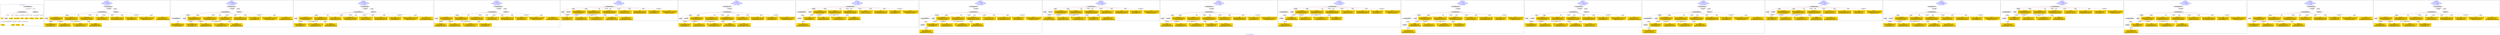 digraph n0 {
fontcolor="blue"
remincross="true"
label="s27-s-the-huntington.json"
subgraph cluster_0 {
label="1-correct model"
n2[style="filled",color="white",fillcolor="lightgray",label="CulturalHeritageObject1"];
n3[shape="plaintext",style="filled",fillcolor="gold",label="date"];
n4[style="filled",color="white",fillcolor="lightgray",label="Person1"];
n5[shape="plaintext",style="filled",fillcolor="gold",label="description"];
n6[shape="plaintext",style="filled",fillcolor="gold",label="dimensions_inch"];
n7[shape="plaintext",style="filled",fillcolor="gold",label="medium"];
n8[shape="plaintext",style="filled",fillcolor="gold",label="credit_line"];
n9[shape="plaintext",style="filled",fillcolor="gold",label="Artwork_Title"];
n10[shape="plaintext",style="filled",fillcolor="gold",label="object_no"];
n11[shape="plaintext",style="filled",fillcolor="gold",label="nationality"];
n12[shape="plaintext",style="filled",fillcolor="gold",label="birth_date"];
n13[shape="plaintext",style="filled",fillcolor="gold",label="death_date"];
n14[shape="plaintext",style="filled",fillcolor="gold",label="name"];
n15[style="filled",color="white",fillcolor="lightgray",label="EuropeanaAggregation1"];
n16[style="filled",color="white",fillcolor="lightgray",label="WebResource1"];
n17[shape="plaintext",style="filled",fillcolor="gold",label="image_url"];
}
subgraph cluster_1 {
label="candidate 0\nlink coherence:1.0\nnode coherence:1.0\nconfidence:0.5456938549618442\nmapping score:0.6402312849872814\ncost:14.99951\n-precision:1.0-recall:1.0"
n19[style="filled",color="white",fillcolor="lightgray",label="CulturalHeritageObject1"];
n20[style="filled",color="white",fillcolor="lightgray",label="Person1"];
n21[style="filled",color="white",fillcolor="lightgray",label="EuropeanaAggregation1"];
n22[style="filled",color="white",fillcolor="lightgray",label="WebResource1"];
n23[shape="plaintext",style="filled",fillcolor="gold",label="death_date\n[CulturalHeritageObject,created,0.407]\n[Person,dateOfDeath,0.348]\n[Person,dateOfBirth,0.174]\n[CulturalHeritageObject,title,0.071]"];
n24[shape="plaintext",style="filled",fillcolor="gold",label="Artwork_Title\n[CulturalHeritageObject,title,0.413]\n[CulturalHeritageObject,description,0.319]\n[Person,biographicalInformation,0.17]\n[Concept,prefLabel,0.098]"];
n25[shape="plaintext",style="filled",fillcolor="gold",label="description\n[CulturalHeritageObject,description,0.747]\n[Person,biographicalInformation,0.174]\n[CulturalHeritageObject,title,0.062]\n[CulturalHeritageObject,provenance,0.017]"];
n26[shape="plaintext",style="filled",fillcolor="gold",label="name\n[Person,nameOfThePerson,0.436]\n[Document,classLink,0.212]\n[CulturalHeritageObject,provenance,0.2]\n[CulturalHeritageObject,title,0.152]"];
n27[shape="plaintext",style="filled",fillcolor="gold",label="dimensions_inch\n[CulturalHeritageObject,extent,0.571]\n[CulturalHeritageObject,accessionNumber,0.2]\n[CulturalHeritageObject,medium,0.13]\n[CulturalHeritageObject,title,0.099]"];
n28[shape="plaintext",style="filled",fillcolor="gold",label="image_url\n[WebResource,classLink,0.526]\n[Document,classLink,0.326]\n[CulturalHeritageObject,medium,0.107]\n[CulturalHeritageObject,description,0.042]"];
n29[shape="plaintext",style="filled",fillcolor="gold",label="nationality\n[Person,countryAssociatedWithThePerson,0.761]\n[Concept,prefLabel,0.101]\n[CulturalHeritageObject,provenance,0.078]\n[CulturalHeritageObject,title,0.06]"];
n30[shape="plaintext",style="filled",fillcolor="gold",label="credit_line\n[CulturalHeritageObject,provenance,0.382]\n[Document,classLink,0.245]\n[WebResource,classLink,0.213]\n[CulturalHeritageObject,description,0.16]"];
n31[shape="plaintext",style="filled",fillcolor="gold",label="medium\n[CulturalHeritageObject,medium,0.746]\n[CulturalHeritageObject,description,0.128]\n[CulturalHeritageObject,extent,0.074]\n[Person,biographicalInformation,0.052]"];
n32[shape="plaintext",style="filled",fillcolor="gold",label="birth_date\n[Person,dateOfBirth,0.383]\n[Person,dateOfDeath,0.332]\n[CulturalHeritageObject,created,0.235]\n[Person,biographicalInformation,0.05]"];
n33[shape="plaintext",style="filled",fillcolor="gold",label="date\n[CulturalHeritageObject,created,0.479]\n[Person,dateOfDeath,0.206]\n[Person,dateOfBirth,0.171]\n[CulturalHeritageObject,title,0.144]"];
n34[shape="plaintext",style="filled",fillcolor="gold",label="object_no\n[CulturalHeritageObject,accessionNumber,0.756]\n[CulturalHeritageObject,provenance,0.223]\n[CulturalHeritageObject,extent,0.021]\n[WebResource,classLink,0.0]"];
}
subgraph cluster_2 {
label="candidate 1\nlink coherence:1.0\nnode coherence:1.0\nconfidence:0.5456938549618442\nmapping score:0.6263423960983925\ncost:15.99948\n-precision:0.88-recall:0.93"
n36[style="filled",color="white",fillcolor="lightgray",label="CulturalHeritageObject1"];
n37[style="filled",color="white",fillcolor="lightgray",label="CulturalHeritageObject2"];
n38[style="filled",color="white",fillcolor="lightgray",label="Person1"];
n39[style="filled",color="white",fillcolor="lightgray",label="EuropeanaAggregation1"];
n40[style="filled",color="white",fillcolor="lightgray",label="WebResource1"];
n41[shape="plaintext",style="filled",fillcolor="gold",label="death_date\n[CulturalHeritageObject,created,0.407]\n[Person,dateOfDeath,0.348]\n[Person,dateOfBirth,0.174]\n[CulturalHeritageObject,title,0.071]"];
n42[shape="plaintext",style="filled",fillcolor="gold",label="description\n[CulturalHeritageObject,description,0.747]\n[Person,biographicalInformation,0.174]\n[CulturalHeritageObject,title,0.062]\n[CulturalHeritageObject,provenance,0.017]"];
n43[shape="plaintext",style="filled",fillcolor="gold",label="name\n[Person,nameOfThePerson,0.436]\n[Document,classLink,0.212]\n[CulturalHeritageObject,provenance,0.2]\n[CulturalHeritageObject,title,0.152]"];
n44[shape="plaintext",style="filled",fillcolor="gold",label="dimensions_inch\n[CulturalHeritageObject,extent,0.571]\n[CulturalHeritageObject,accessionNumber,0.2]\n[CulturalHeritageObject,medium,0.13]\n[CulturalHeritageObject,title,0.099]"];
n45[shape="plaintext",style="filled",fillcolor="gold",label="image_url\n[WebResource,classLink,0.526]\n[Document,classLink,0.326]\n[CulturalHeritageObject,medium,0.107]\n[CulturalHeritageObject,description,0.042]"];
n46[shape="plaintext",style="filled",fillcolor="gold",label="nationality\n[Person,countryAssociatedWithThePerson,0.761]\n[Concept,prefLabel,0.101]\n[CulturalHeritageObject,provenance,0.078]\n[CulturalHeritageObject,title,0.06]"];
n47[shape="plaintext",style="filled",fillcolor="gold",label="credit_line\n[CulturalHeritageObject,provenance,0.382]\n[Document,classLink,0.245]\n[WebResource,classLink,0.213]\n[CulturalHeritageObject,description,0.16]"];
n48[shape="plaintext",style="filled",fillcolor="gold",label="Artwork_Title\n[CulturalHeritageObject,title,0.413]\n[CulturalHeritageObject,description,0.319]\n[Person,biographicalInformation,0.17]\n[Concept,prefLabel,0.098]"];
n49[shape="plaintext",style="filled",fillcolor="gold",label="medium\n[CulturalHeritageObject,medium,0.746]\n[CulturalHeritageObject,description,0.128]\n[CulturalHeritageObject,extent,0.074]\n[Person,biographicalInformation,0.052]"];
n50[shape="plaintext",style="filled",fillcolor="gold",label="birth_date\n[Person,dateOfBirth,0.383]\n[Person,dateOfDeath,0.332]\n[CulturalHeritageObject,created,0.235]\n[Person,biographicalInformation,0.05]"];
n51[shape="plaintext",style="filled",fillcolor="gold",label="date\n[CulturalHeritageObject,created,0.479]\n[Person,dateOfDeath,0.206]\n[Person,dateOfBirth,0.171]\n[CulturalHeritageObject,title,0.144]"];
n52[shape="plaintext",style="filled",fillcolor="gold",label="object_no\n[CulturalHeritageObject,accessionNumber,0.756]\n[CulturalHeritageObject,provenance,0.223]\n[CulturalHeritageObject,extent,0.021]\n[WebResource,classLink,0.0]"];
}
subgraph cluster_3 {
label="candidate 10\nlink coherence:1.0\nnode coherence:1.0\nconfidence:0.5259822949240942\nmapping score:0.633660764974698\ncost:14.99951\n-precision:0.93-recall:0.93"
n54[style="filled",color="white",fillcolor="lightgray",label="CulturalHeritageObject1"];
n55[style="filled",color="white",fillcolor="lightgray",label="Person1"];
n56[style="filled",color="white",fillcolor="lightgray",label="EuropeanaAggregation1"];
n57[style="filled",color="white",fillcolor="lightgray",label="WebResource1"];
n58[shape="plaintext",style="filled",fillcolor="gold",label="death_date\n[CulturalHeritageObject,created,0.407]\n[Person,dateOfDeath,0.348]\n[Person,dateOfBirth,0.174]\n[CulturalHeritageObject,title,0.071]"];
n59[shape="plaintext",style="filled",fillcolor="gold",label="Artwork_Title\n[CulturalHeritageObject,title,0.413]\n[CulturalHeritageObject,description,0.319]\n[Person,biographicalInformation,0.17]\n[Concept,prefLabel,0.098]"];
n60[shape="plaintext",style="filled",fillcolor="gold",label="description\n[CulturalHeritageObject,description,0.747]\n[Person,biographicalInformation,0.174]\n[CulturalHeritageObject,title,0.062]\n[CulturalHeritageObject,provenance,0.017]"];
n61[shape="plaintext",style="filled",fillcolor="gold",label="name\n[Person,nameOfThePerson,0.436]\n[Document,classLink,0.212]\n[CulturalHeritageObject,provenance,0.2]\n[CulturalHeritageObject,title,0.152]"];
n62[shape="plaintext",style="filled",fillcolor="gold",label="dimensions_inch\n[CulturalHeritageObject,extent,0.571]\n[CulturalHeritageObject,accessionNumber,0.2]\n[CulturalHeritageObject,medium,0.13]\n[CulturalHeritageObject,title,0.099]"];
n63[shape="plaintext",style="filled",fillcolor="gold",label="image_url\n[WebResource,classLink,0.526]\n[Document,classLink,0.326]\n[CulturalHeritageObject,medium,0.107]\n[CulturalHeritageObject,description,0.042]"];
n64[shape="plaintext",style="filled",fillcolor="gold",label="nationality\n[Person,countryAssociatedWithThePerson,0.761]\n[Concept,prefLabel,0.101]\n[CulturalHeritageObject,provenance,0.078]\n[CulturalHeritageObject,title,0.06]"];
n65[shape="plaintext",style="filled",fillcolor="gold",label="credit_line\n[CulturalHeritageObject,provenance,0.382]\n[Document,classLink,0.245]\n[WebResource,classLink,0.213]\n[CulturalHeritageObject,description,0.16]"];
n66[shape="plaintext",style="filled",fillcolor="gold",label="medium\n[CulturalHeritageObject,medium,0.746]\n[CulturalHeritageObject,description,0.128]\n[CulturalHeritageObject,extent,0.074]\n[Person,biographicalInformation,0.052]"];
n67[shape="plaintext",style="filled",fillcolor="gold",label="birth_date\n[Person,dateOfBirth,0.383]\n[Person,dateOfDeath,0.332]\n[CulturalHeritageObject,created,0.235]\n[Person,biographicalInformation,0.05]"];
n68[shape="plaintext",style="filled",fillcolor="gold",label="date\n[CulturalHeritageObject,created,0.479]\n[Person,dateOfDeath,0.206]\n[Person,dateOfBirth,0.171]\n[CulturalHeritageObject,title,0.144]"];
n69[shape="plaintext",style="filled",fillcolor="gold",label="object_no\n[CulturalHeritageObject,accessionNumber,0.756]\n[CulturalHeritageObject,provenance,0.223]\n[CulturalHeritageObject,extent,0.021]\n[WebResource,classLink,0.0]"];
}
subgraph cluster_4 {
label="candidate 11\nlink coherence:1.0\nnode coherence:1.0\nconfidence:0.520811956523818\nmapping score:0.6319373188412727\ncost:14.99951\n-precision:0.8-recall:0.8"
n71[style="filled",color="white",fillcolor="lightgray",label="CulturalHeritageObject1"];
n72[style="filled",color="white",fillcolor="lightgray",label="Person1"];
n73[style="filled",color="white",fillcolor="lightgray",label="EuropeanaAggregation1"];
n74[style="filled",color="white",fillcolor="lightgray",label="WebResource1"];
n75[shape="plaintext",style="filled",fillcolor="gold",label="Artwork_Title\n[CulturalHeritageObject,title,0.413]\n[CulturalHeritageObject,description,0.319]\n[Person,biographicalInformation,0.17]\n[Concept,prefLabel,0.098]"];
n76[shape="plaintext",style="filled",fillcolor="gold",label="description\n[CulturalHeritageObject,description,0.747]\n[Person,biographicalInformation,0.174]\n[CulturalHeritageObject,title,0.062]\n[CulturalHeritageObject,provenance,0.017]"];
n77[shape="plaintext",style="filled",fillcolor="gold",label="birth_date\n[Person,dateOfBirth,0.383]\n[Person,dateOfDeath,0.332]\n[CulturalHeritageObject,created,0.235]\n[Person,biographicalInformation,0.05]"];
n78[shape="plaintext",style="filled",fillcolor="gold",label="name\n[Person,nameOfThePerson,0.436]\n[Document,classLink,0.212]\n[CulturalHeritageObject,provenance,0.2]\n[CulturalHeritageObject,title,0.152]"];
n79[shape="plaintext",style="filled",fillcolor="gold",label="dimensions_inch\n[CulturalHeritageObject,extent,0.571]\n[CulturalHeritageObject,accessionNumber,0.2]\n[CulturalHeritageObject,medium,0.13]\n[CulturalHeritageObject,title,0.099]"];
n80[shape="plaintext",style="filled",fillcolor="gold",label="image_url\n[WebResource,classLink,0.526]\n[Document,classLink,0.326]\n[CulturalHeritageObject,medium,0.107]\n[CulturalHeritageObject,description,0.042]"];
n81[shape="plaintext",style="filled",fillcolor="gold",label="nationality\n[Person,countryAssociatedWithThePerson,0.761]\n[Concept,prefLabel,0.101]\n[CulturalHeritageObject,provenance,0.078]\n[CulturalHeritageObject,title,0.06]"];
n82[shape="plaintext",style="filled",fillcolor="gold",label="credit_line\n[CulturalHeritageObject,provenance,0.382]\n[Document,classLink,0.245]\n[WebResource,classLink,0.213]\n[CulturalHeritageObject,description,0.16]"];
n83[shape="plaintext",style="filled",fillcolor="gold",label="medium\n[CulturalHeritageObject,medium,0.746]\n[CulturalHeritageObject,description,0.128]\n[CulturalHeritageObject,extent,0.074]\n[Person,biographicalInformation,0.052]"];
n84[shape="plaintext",style="filled",fillcolor="gold",label="date\n[CulturalHeritageObject,created,0.479]\n[Person,dateOfDeath,0.206]\n[Person,dateOfBirth,0.171]\n[CulturalHeritageObject,title,0.144]"];
n85[shape="plaintext",style="filled",fillcolor="gold",label="death_date\n[CulturalHeritageObject,created,0.407]\n[Person,dateOfDeath,0.348]\n[Person,dateOfBirth,0.174]\n[CulturalHeritageObject,title,0.071]"];
n86[shape="plaintext",style="filled",fillcolor="gold",label="object_no\n[CulturalHeritageObject,accessionNumber,0.756]\n[CulturalHeritageObject,provenance,0.223]\n[CulturalHeritageObject,extent,0.021]\n[WebResource,classLink,0.0]"];
}
subgraph cluster_5 {
label="candidate 12\nlink coherence:1.0\nnode coherence:1.0\nconfidence:0.5112889341225865\nmapping score:0.6287629780408621\ncost:13.99978\n-precision:0.71-recall:0.67"
n88[style="filled",color="white",fillcolor="lightgray",label="CulturalHeritageObject1"];
n89[style="filled",color="white",fillcolor="lightgray",label="Person1"];
n90[style="filled",color="white",fillcolor="lightgray",label="Document1"];
n91[shape="plaintext",style="filled",fillcolor="gold",label="Artwork_Title\n[CulturalHeritageObject,title,0.413]\n[CulturalHeritageObject,description,0.319]\n[Person,biographicalInformation,0.17]\n[Concept,prefLabel,0.098]"];
n92[shape="plaintext",style="filled",fillcolor="gold",label="description\n[CulturalHeritageObject,description,0.747]\n[Person,biographicalInformation,0.174]\n[CulturalHeritageObject,title,0.062]\n[CulturalHeritageObject,provenance,0.017]"];
n93[shape="plaintext",style="filled",fillcolor="gold",label="date\n[CulturalHeritageObject,created,0.479]\n[Person,dateOfDeath,0.206]\n[Person,dateOfBirth,0.171]\n[CulturalHeritageObject,title,0.144]"];
n94[shape="plaintext",style="filled",fillcolor="gold",label="name\n[Person,nameOfThePerson,0.436]\n[Document,classLink,0.212]\n[CulturalHeritageObject,provenance,0.2]\n[CulturalHeritageObject,title,0.152]"];
n95[shape="plaintext",style="filled",fillcolor="gold",label="dimensions_inch\n[CulturalHeritageObject,extent,0.571]\n[CulturalHeritageObject,accessionNumber,0.2]\n[CulturalHeritageObject,medium,0.13]\n[CulturalHeritageObject,title,0.099]"];
n96[shape="plaintext",style="filled",fillcolor="gold",label="nationality\n[Person,countryAssociatedWithThePerson,0.761]\n[Concept,prefLabel,0.101]\n[CulturalHeritageObject,provenance,0.078]\n[CulturalHeritageObject,title,0.06]"];
n97[shape="plaintext",style="filled",fillcolor="gold",label="credit_line\n[CulturalHeritageObject,provenance,0.382]\n[Document,classLink,0.245]\n[WebResource,classLink,0.213]\n[CulturalHeritageObject,description,0.16]"];
n98[shape="plaintext",style="filled",fillcolor="gold",label="medium\n[CulturalHeritageObject,medium,0.746]\n[CulturalHeritageObject,description,0.128]\n[CulturalHeritageObject,extent,0.074]\n[Person,biographicalInformation,0.052]"];
n99[shape="plaintext",style="filled",fillcolor="gold",label="image_url\n[WebResource,classLink,0.526]\n[Document,classLink,0.326]\n[CulturalHeritageObject,medium,0.107]\n[CulturalHeritageObject,description,0.042]"];
n100[shape="plaintext",style="filled",fillcolor="gold",label="birth_date\n[Person,dateOfBirth,0.383]\n[Person,dateOfDeath,0.332]\n[CulturalHeritageObject,created,0.235]\n[Person,biographicalInformation,0.05]"];
n101[shape="plaintext",style="filled",fillcolor="gold",label="death_date\n[CulturalHeritageObject,created,0.407]\n[Person,dateOfDeath,0.348]\n[Person,dateOfBirth,0.174]\n[CulturalHeritageObject,title,0.071]"];
n102[shape="plaintext",style="filled",fillcolor="gold",label="object_no\n[CulturalHeritageObject,accessionNumber,0.756]\n[CulturalHeritageObject,provenance,0.223]\n[CulturalHeritageObject,extent,0.021]\n[WebResource,classLink,0.0]"];
}
subgraph cluster_6 {
label="candidate 13\nlink coherence:1.0\nnode coherence:1.0\nconfidence:0.5112889341225865\nmapping score:0.6287629780408621\ncost:14.99963\n-precision:0.73-recall:0.73"
n104[style="filled",color="white",fillcolor="lightgray",label="CulturalHeritageObject1"];
n105[style="filled",color="white",fillcolor="lightgray",label="Person1"];
n106[style="filled",color="white",fillcolor="lightgray",label="Document1"];
n107[style="filled",color="white",fillcolor="lightgray",label="EuropeanaAggregation1"];
n108[shape="plaintext",style="filled",fillcolor="gold",label="Artwork_Title\n[CulturalHeritageObject,title,0.413]\n[CulturalHeritageObject,description,0.319]\n[Person,biographicalInformation,0.17]\n[Concept,prefLabel,0.098]"];
n109[shape="plaintext",style="filled",fillcolor="gold",label="description\n[CulturalHeritageObject,description,0.747]\n[Person,biographicalInformation,0.174]\n[CulturalHeritageObject,title,0.062]\n[CulturalHeritageObject,provenance,0.017]"];
n110[shape="plaintext",style="filled",fillcolor="gold",label="date\n[CulturalHeritageObject,created,0.479]\n[Person,dateOfDeath,0.206]\n[Person,dateOfBirth,0.171]\n[CulturalHeritageObject,title,0.144]"];
n111[shape="plaintext",style="filled",fillcolor="gold",label="name\n[Person,nameOfThePerson,0.436]\n[Document,classLink,0.212]\n[CulturalHeritageObject,provenance,0.2]\n[CulturalHeritageObject,title,0.152]"];
n112[shape="plaintext",style="filled",fillcolor="gold",label="dimensions_inch\n[CulturalHeritageObject,extent,0.571]\n[CulturalHeritageObject,accessionNumber,0.2]\n[CulturalHeritageObject,medium,0.13]\n[CulturalHeritageObject,title,0.099]"];
n113[shape="plaintext",style="filled",fillcolor="gold",label="nationality\n[Person,countryAssociatedWithThePerson,0.761]\n[Concept,prefLabel,0.101]\n[CulturalHeritageObject,provenance,0.078]\n[CulturalHeritageObject,title,0.06]"];
n114[shape="plaintext",style="filled",fillcolor="gold",label="credit_line\n[CulturalHeritageObject,provenance,0.382]\n[Document,classLink,0.245]\n[WebResource,classLink,0.213]\n[CulturalHeritageObject,description,0.16]"];
n115[shape="plaintext",style="filled",fillcolor="gold",label="medium\n[CulturalHeritageObject,medium,0.746]\n[CulturalHeritageObject,description,0.128]\n[CulturalHeritageObject,extent,0.074]\n[Person,biographicalInformation,0.052]"];
n116[shape="plaintext",style="filled",fillcolor="gold",label="image_url\n[WebResource,classLink,0.526]\n[Document,classLink,0.326]\n[CulturalHeritageObject,medium,0.107]\n[CulturalHeritageObject,description,0.042]"];
n117[shape="plaintext",style="filled",fillcolor="gold",label="birth_date\n[Person,dateOfBirth,0.383]\n[Person,dateOfDeath,0.332]\n[CulturalHeritageObject,created,0.235]\n[Person,biographicalInformation,0.05]"];
n118[shape="plaintext",style="filled",fillcolor="gold",label="death_date\n[CulturalHeritageObject,created,0.407]\n[Person,dateOfDeath,0.348]\n[Person,dateOfBirth,0.174]\n[CulturalHeritageObject,title,0.071]"];
n119[shape="plaintext",style="filled",fillcolor="gold",label="object_no\n[CulturalHeritageObject,accessionNumber,0.756]\n[CulturalHeritageObject,provenance,0.223]\n[CulturalHeritageObject,extent,0.021]\n[WebResource,classLink,0.0]"];
}
subgraph cluster_7 {
label="candidate 14\nlink coherence:1.0\nnode coherence:1.0\nconfidence:0.5112889341225865\nmapping score:0.6287629780408621\ncost:14.99977\n-precision:0.67-recall:0.67"
n121[style="filled",color="white",fillcolor="lightgray",label="CulturalHeritageObject1"];
n122[style="filled",color="white",fillcolor="lightgray",label="CulturalHeritageObject2"];
n123[style="filled",color="white",fillcolor="lightgray",label="Person1"];
n124[style="filled",color="white",fillcolor="lightgray",label="Document2"];
n125[shape="plaintext",style="filled",fillcolor="gold",label="Artwork_Title\n[CulturalHeritageObject,title,0.413]\n[CulturalHeritageObject,description,0.319]\n[Person,biographicalInformation,0.17]\n[Concept,prefLabel,0.098]"];
n126[shape="plaintext",style="filled",fillcolor="gold",label="description\n[CulturalHeritageObject,description,0.747]\n[Person,biographicalInformation,0.174]\n[CulturalHeritageObject,title,0.062]\n[CulturalHeritageObject,provenance,0.017]"];
n127[shape="plaintext",style="filled",fillcolor="gold",label="date\n[CulturalHeritageObject,created,0.479]\n[Person,dateOfDeath,0.206]\n[Person,dateOfBirth,0.171]\n[CulturalHeritageObject,title,0.144]"];
n128[shape="plaintext",style="filled",fillcolor="gold",label="name\n[Person,nameOfThePerson,0.436]\n[Document,classLink,0.212]\n[CulturalHeritageObject,provenance,0.2]\n[CulturalHeritageObject,title,0.152]"];
n129[shape="plaintext",style="filled",fillcolor="gold",label="dimensions_inch\n[CulturalHeritageObject,extent,0.571]\n[CulturalHeritageObject,accessionNumber,0.2]\n[CulturalHeritageObject,medium,0.13]\n[CulturalHeritageObject,title,0.099]"];
n130[shape="plaintext",style="filled",fillcolor="gold",label="nationality\n[Person,countryAssociatedWithThePerson,0.761]\n[Concept,prefLabel,0.101]\n[CulturalHeritageObject,provenance,0.078]\n[CulturalHeritageObject,title,0.06]"];
n131[shape="plaintext",style="filled",fillcolor="gold",label="credit_line\n[CulturalHeritageObject,provenance,0.382]\n[Document,classLink,0.245]\n[WebResource,classLink,0.213]\n[CulturalHeritageObject,description,0.16]"];
n132[shape="plaintext",style="filled",fillcolor="gold",label="medium\n[CulturalHeritageObject,medium,0.746]\n[CulturalHeritageObject,description,0.128]\n[CulturalHeritageObject,extent,0.074]\n[Person,biographicalInformation,0.052]"];
n133[shape="plaintext",style="filled",fillcolor="gold",label="image_url\n[WebResource,classLink,0.526]\n[Document,classLink,0.326]\n[CulturalHeritageObject,medium,0.107]\n[CulturalHeritageObject,description,0.042]"];
n134[shape="plaintext",style="filled",fillcolor="gold",label="birth_date\n[Person,dateOfBirth,0.383]\n[Person,dateOfDeath,0.332]\n[CulturalHeritageObject,created,0.235]\n[Person,biographicalInformation,0.05]"];
n135[shape="plaintext",style="filled",fillcolor="gold",label="death_date\n[CulturalHeritageObject,created,0.407]\n[Person,dateOfDeath,0.348]\n[Person,dateOfBirth,0.174]\n[CulturalHeritageObject,title,0.071]"];
n136[shape="plaintext",style="filled",fillcolor="gold",label="object_no\n[CulturalHeritageObject,accessionNumber,0.756]\n[CulturalHeritageObject,provenance,0.223]\n[CulturalHeritageObject,extent,0.021]\n[WebResource,classLink,0.0]"];
}
subgraph cluster_8 {
label="candidate 15\nlink coherence:1.0\nnode coherence:1.0\nconfidence:0.5112889341225865\nmapping score:0.6287629780408621\ncost:15.99962\n-precision:0.69-recall:0.73"
n138[style="filled",color="white",fillcolor="lightgray",label="CulturalHeritageObject1"];
n139[style="filled",color="white",fillcolor="lightgray",label="CulturalHeritageObject2"];
n140[style="filled",color="white",fillcolor="lightgray",label="Person1"];
n141[style="filled",color="white",fillcolor="lightgray",label="Document2"];
n142[style="filled",color="white",fillcolor="lightgray",label="EuropeanaAggregation1"];
n143[shape="plaintext",style="filled",fillcolor="gold",label="Artwork_Title\n[CulturalHeritageObject,title,0.413]\n[CulturalHeritageObject,description,0.319]\n[Person,biographicalInformation,0.17]\n[Concept,prefLabel,0.098]"];
n144[shape="plaintext",style="filled",fillcolor="gold",label="description\n[CulturalHeritageObject,description,0.747]\n[Person,biographicalInformation,0.174]\n[CulturalHeritageObject,title,0.062]\n[CulturalHeritageObject,provenance,0.017]"];
n145[shape="plaintext",style="filled",fillcolor="gold",label="date\n[CulturalHeritageObject,created,0.479]\n[Person,dateOfDeath,0.206]\n[Person,dateOfBirth,0.171]\n[CulturalHeritageObject,title,0.144]"];
n146[shape="plaintext",style="filled",fillcolor="gold",label="name\n[Person,nameOfThePerson,0.436]\n[Document,classLink,0.212]\n[CulturalHeritageObject,provenance,0.2]\n[CulturalHeritageObject,title,0.152]"];
n147[shape="plaintext",style="filled",fillcolor="gold",label="dimensions_inch\n[CulturalHeritageObject,extent,0.571]\n[CulturalHeritageObject,accessionNumber,0.2]\n[CulturalHeritageObject,medium,0.13]\n[CulturalHeritageObject,title,0.099]"];
n148[shape="plaintext",style="filled",fillcolor="gold",label="nationality\n[Person,countryAssociatedWithThePerson,0.761]\n[Concept,prefLabel,0.101]\n[CulturalHeritageObject,provenance,0.078]\n[CulturalHeritageObject,title,0.06]"];
n149[shape="plaintext",style="filled",fillcolor="gold",label="credit_line\n[CulturalHeritageObject,provenance,0.382]\n[Document,classLink,0.245]\n[WebResource,classLink,0.213]\n[CulturalHeritageObject,description,0.16]"];
n150[shape="plaintext",style="filled",fillcolor="gold",label="medium\n[CulturalHeritageObject,medium,0.746]\n[CulturalHeritageObject,description,0.128]\n[CulturalHeritageObject,extent,0.074]\n[Person,biographicalInformation,0.052]"];
n151[shape="plaintext",style="filled",fillcolor="gold",label="image_url\n[WebResource,classLink,0.526]\n[Document,classLink,0.326]\n[CulturalHeritageObject,medium,0.107]\n[CulturalHeritageObject,description,0.042]"];
n152[shape="plaintext",style="filled",fillcolor="gold",label="birth_date\n[Person,dateOfBirth,0.383]\n[Person,dateOfDeath,0.332]\n[CulturalHeritageObject,created,0.235]\n[Person,biographicalInformation,0.05]"];
n153[shape="plaintext",style="filled",fillcolor="gold",label="death_date\n[CulturalHeritageObject,created,0.407]\n[Person,dateOfDeath,0.348]\n[Person,dateOfBirth,0.174]\n[CulturalHeritageObject,title,0.071]"];
n154[shape="plaintext",style="filled",fillcolor="gold",label="object_no\n[CulturalHeritageObject,accessionNumber,0.756]\n[CulturalHeritageObject,provenance,0.223]\n[CulturalHeritageObject,extent,0.021]\n[WebResource,classLink,0.0]"];
}
subgraph cluster_9 {
label="candidate 16\nlink coherence:1.0\nnode coherence:1.0\nconfidence:0.510337807240223\nmapping score:0.628445935746741\ncost:13.99978\n-precision:0.71-recall:0.67"
n156[style="filled",color="white",fillcolor="lightgray",label="CulturalHeritageObject1"];
n157[style="filled",color="white",fillcolor="lightgray",label="Person1"];
n158[style="filled",color="white",fillcolor="lightgray",label="Document1"];
n159[shape="plaintext",style="filled",fillcolor="gold",label="Artwork_Title\n[CulturalHeritageObject,title,0.413]\n[CulturalHeritageObject,description,0.319]\n[Person,biographicalInformation,0.17]\n[Concept,prefLabel,0.098]"];
n160[shape="plaintext",style="filled",fillcolor="gold",label="description\n[CulturalHeritageObject,description,0.747]\n[Person,biographicalInformation,0.174]\n[CulturalHeritageObject,title,0.062]\n[CulturalHeritageObject,provenance,0.017]"];
n161[shape="plaintext",style="filled",fillcolor="gold",label="birth_date\n[Person,dateOfBirth,0.383]\n[Person,dateOfDeath,0.332]\n[CulturalHeritageObject,created,0.235]\n[Person,biographicalInformation,0.05]"];
n162[shape="plaintext",style="filled",fillcolor="gold",label="name\n[Person,nameOfThePerson,0.436]\n[Document,classLink,0.212]\n[CulturalHeritageObject,provenance,0.2]\n[CulturalHeritageObject,title,0.152]"];
n163[shape="plaintext",style="filled",fillcolor="gold",label="dimensions_inch\n[CulturalHeritageObject,extent,0.571]\n[CulturalHeritageObject,accessionNumber,0.2]\n[CulturalHeritageObject,medium,0.13]\n[CulturalHeritageObject,title,0.099]"];
n164[shape="plaintext",style="filled",fillcolor="gold",label="nationality\n[Person,countryAssociatedWithThePerson,0.761]\n[Concept,prefLabel,0.101]\n[CulturalHeritageObject,provenance,0.078]\n[CulturalHeritageObject,title,0.06]"];
n165[shape="plaintext",style="filled",fillcolor="gold",label="credit_line\n[CulturalHeritageObject,provenance,0.382]\n[Document,classLink,0.245]\n[WebResource,classLink,0.213]\n[CulturalHeritageObject,description,0.16]"];
n166[shape="plaintext",style="filled",fillcolor="gold",label="medium\n[CulturalHeritageObject,medium,0.746]\n[CulturalHeritageObject,description,0.128]\n[CulturalHeritageObject,extent,0.074]\n[Person,biographicalInformation,0.052]"];
n167[shape="plaintext",style="filled",fillcolor="gold",label="image_url\n[WebResource,classLink,0.526]\n[Document,classLink,0.326]\n[CulturalHeritageObject,medium,0.107]\n[CulturalHeritageObject,description,0.042]"];
n168[shape="plaintext",style="filled",fillcolor="gold",label="death_date\n[CulturalHeritageObject,created,0.407]\n[Person,dateOfDeath,0.348]\n[Person,dateOfBirth,0.174]\n[CulturalHeritageObject,title,0.071]"];
n169[shape="plaintext",style="filled",fillcolor="gold",label="date\n[CulturalHeritageObject,created,0.479]\n[Person,dateOfDeath,0.206]\n[Person,dateOfBirth,0.171]\n[CulturalHeritageObject,title,0.144]"];
n170[shape="plaintext",style="filled",fillcolor="gold",label="object_no\n[CulturalHeritageObject,accessionNumber,0.756]\n[CulturalHeritageObject,provenance,0.223]\n[CulturalHeritageObject,extent,0.021]\n[WebResource,classLink,0.0]"];
}
subgraph cluster_10 {
label="candidate 17\nlink coherence:1.0\nnode coherence:1.0\nconfidence:0.510337807240223\nmapping score:0.628445935746741\ncost:14.99963\n-precision:0.73-recall:0.73"
n172[style="filled",color="white",fillcolor="lightgray",label="CulturalHeritageObject1"];
n173[style="filled",color="white",fillcolor="lightgray",label="Person1"];
n174[style="filled",color="white",fillcolor="lightgray",label="Document1"];
n175[style="filled",color="white",fillcolor="lightgray",label="EuropeanaAggregation1"];
n176[shape="plaintext",style="filled",fillcolor="gold",label="Artwork_Title\n[CulturalHeritageObject,title,0.413]\n[CulturalHeritageObject,description,0.319]\n[Person,biographicalInformation,0.17]\n[Concept,prefLabel,0.098]"];
n177[shape="plaintext",style="filled",fillcolor="gold",label="description\n[CulturalHeritageObject,description,0.747]\n[Person,biographicalInformation,0.174]\n[CulturalHeritageObject,title,0.062]\n[CulturalHeritageObject,provenance,0.017]"];
n178[shape="plaintext",style="filled",fillcolor="gold",label="birth_date\n[Person,dateOfBirth,0.383]\n[Person,dateOfDeath,0.332]\n[CulturalHeritageObject,created,0.235]\n[Person,biographicalInformation,0.05]"];
n179[shape="plaintext",style="filled",fillcolor="gold",label="name\n[Person,nameOfThePerson,0.436]\n[Document,classLink,0.212]\n[CulturalHeritageObject,provenance,0.2]\n[CulturalHeritageObject,title,0.152]"];
n180[shape="plaintext",style="filled",fillcolor="gold",label="dimensions_inch\n[CulturalHeritageObject,extent,0.571]\n[CulturalHeritageObject,accessionNumber,0.2]\n[CulturalHeritageObject,medium,0.13]\n[CulturalHeritageObject,title,0.099]"];
n181[shape="plaintext",style="filled",fillcolor="gold",label="nationality\n[Person,countryAssociatedWithThePerson,0.761]\n[Concept,prefLabel,0.101]\n[CulturalHeritageObject,provenance,0.078]\n[CulturalHeritageObject,title,0.06]"];
n182[shape="plaintext",style="filled",fillcolor="gold",label="credit_line\n[CulturalHeritageObject,provenance,0.382]\n[Document,classLink,0.245]\n[WebResource,classLink,0.213]\n[CulturalHeritageObject,description,0.16]"];
n183[shape="plaintext",style="filled",fillcolor="gold",label="medium\n[CulturalHeritageObject,medium,0.746]\n[CulturalHeritageObject,description,0.128]\n[CulturalHeritageObject,extent,0.074]\n[Person,biographicalInformation,0.052]"];
n184[shape="plaintext",style="filled",fillcolor="gold",label="image_url\n[WebResource,classLink,0.526]\n[Document,classLink,0.326]\n[CulturalHeritageObject,medium,0.107]\n[CulturalHeritageObject,description,0.042]"];
n185[shape="plaintext",style="filled",fillcolor="gold",label="death_date\n[CulturalHeritageObject,created,0.407]\n[Person,dateOfDeath,0.348]\n[Person,dateOfBirth,0.174]\n[CulturalHeritageObject,title,0.071]"];
n186[shape="plaintext",style="filled",fillcolor="gold",label="date\n[CulturalHeritageObject,created,0.479]\n[Person,dateOfDeath,0.206]\n[Person,dateOfBirth,0.171]\n[CulturalHeritageObject,title,0.144]"];
n187[shape="plaintext",style="filled",fillcolor="gold",label="object_no\n[CulturalHeritageObject,accessionNumber,0.756]\n[CulturalHeritageObject,provenance,0.223]\n[CulturalHeritageObject,extent,0.021]\n[WebResource,classLink,0.0]"];
}
subgraph cluster_11 {
label="candidate 18\nlink coherence:1.0\nnode coherence:1.0\nconfidence:0.510337807240223\nmapping score:0.628445935746741\ncost:14.99977\n-precision:0.67-recall:0.67"
n189[style="filled",color="white",fillcolor="lightgray",label="CulturalHeritageObject1"];
n190[style="filled",color="white",fillcolor="lightgray",label="CulturalHeritageObject2"];
n191[style="filled",color="white",fillcolor="lightgray",label="Person1"];
n192[style="filled",color="white",fillcolor="lightgray",label="Document2"];
n193[shape="plaintext",style="filled",fillcolor="gold",label="Artwork_Title\n[CulturalHeritageObject,title,0.413]\n[CulturalHeritageObject,description,0.319]\n[Person,biographicalInformation,0.17]\n[Concept,prefLabel,0.098]"];
n194[shape="plaintext",style="filled",fillcolor="gold",label="description\n[CulturalHeritageObject,description,0.747]\n[Person,biographicalInformation,0.174]\n[CulturalHeritageObject,title,0.062]\n[CulturalHeritageObject,provenance,0.017]"];
n195[shape="plaintext",style="filled",fillcolor="gold",label="birth_date\n[Person,dateOfBirth,0.383]\n[Person,dateOfDeath,0.332]\n[CulturalHeritageObject,created,0.235]\n[Person,biographicalInformation,0.05]"];
n196[shape="plaintext",style="filled",fillcolor="gold",label="name\n[Person,nameOfThePerson,0.436]\n[Document,classLink,0.212]\n[CulturalHeritageObject,provenance,0.2]\n[CulturalHeritageObject,title,0.152]"];
n197[shape="plaintext",style="filled",fillcolor="gold",label="dimensions_inch\n[CulturalHeritageObject,extent,0.571]\n[CulturalHeritageObject,accessionNumber,0.2]\n[CulturalHeritageObject,medium,0.13]\n[CulturalHeritageObject,title,0.099]"];
n198[shape="plaintext",style="filled",fillcolor="gold",label="nationality\n[Person,countryAssociatedWithThePerson,0.761]\n[Concept,prefLabel,0.101]\n[CulturalHeritageObject,provenance,0.078]\n[CulturalHeritageObject,title,0.06]"];
n199[shape="plaintext",style="filled",fillcolor="gold",label="credit_line\n[CulturalHeritageObject,provenance,0.382]\n[Document,classLink,0.245]\n[WebResource,classLink,0.213]\n[CulturalHeritageObject,description,0.16]"];
n200[shape="plaintext",style="filled",fillcolor="gold",label="medium\n[CulturalHeritageObject,medium,0.746]\n[CulturalHeritageObject,description,0.128]\n[CulturalHeritageObject,extent,0.074]\n[Person,biographicalInformation,0.052]"];
n201[shape="plaintext",style="filled",fillcolor="gold",label="image_url\n[WebResource,classLink,0.526]\n[Document,classLink,0.326]\n[CulturalHeritageObject,medium,0.107]\n[CulturalHeritageObject,description,0.042]"];
n202[shape="plaintext",style="filled",fillcolor="gold",label="death_date\n[CulturalHeritageObject,created,0.407]\n[Person,dateOfDeath,0.348]\n[Person,dateOfBirth,0.174]\n[CulturalHeritageObject,title,0.071]"];
n203[shape="plaintext",style="filled",fillcolor="gold",label="date\n[CulturalHeritageObject,created,0.479]\n[Person,dateOfDeath,0.206]\n[Person,dateOfBirth,0.171]\n[CulturalHeritageObject,title,0.144]"];
n204[shape="plaintext",style="filled",fillcolor="gold",label="object_no\n[CulturalHeritageObject,accessionNumber,0.756]\n[CulturalHeritageObject,provenance,0.223]\n[CulturalHeritageObject,extent,0.021]\n[WebResource,classLink,0.0]"];
}
subgraph cluster_12 {
label="candidate 19\nlink coherence:1.0\nnode coherence:1.0\nconfidence:0.510337807240223\nmapping score:0.628445935746741\ncost:15.99962\n-precision:0.69-recall:0.73"
n206[style="filled",color="white",fillcolor="lightgray",label="CulturalHeritageObject1"];
n207[style="filled",color="white",fillcolor="lightgray",label="CulturalHeritageObject2"];
n208[style="filled",color="white",fillcolor="lightgray",label="Person1"];
n209[style="filled",color="white",fillcolor="lightgray",label="Document2"];
n210[style="filled",color="white",fillcolor="lightgray",label="EuropeanaAggregation1"];
n211[shape="plaintext",style="filled",fillcolor="gold",label="Artwork_Title\n[CulturalHeritageObject,title,0.413]\n[CulturalHeritageObject,description,0.319]\n[Person,biographicalInformation,0.17]\n[Concept,prefLabel,0.098]"];
n212[shape="plaintext",style="filled",fillcolor="gold",label="description\n[CulturalHeritageObject,description,0.747]\n[Person,biographicalInformation,0.174]\n[CulturalHeritageObject,title,0.062]\n[CulturalHeritageObject,provenance,0.017]"];
n213[shape="plaintext",style="filled",fillcolor="gold",label="birth_date\n[Person,dateOfBirth,0.383]\n[Person,dateOfDeath,0.332]\n[CulturalHeritageObject,created,0.235]\n[Person,biographicalInformation,0.05]"];
n214[shape="plaintext",style="filled",fillcolor="gold",label="name\n[Person,nameOfThePerson,0.436]\n[Document,classLink,0.212]\n[CulturalHeritageObject,provenance,0.2]\n[CulturalHeritageObject,title,0.152]"];
n215[shape="plaintext",style="filled",fillcolor="gold",label="dimensions_inch\n[CulturalHeritageObject,extent,0.571]\n[CulturalHeritageObject,accessionNumber,0.2]\n[CulturalHeritageObject,medium,0.13]\n[CulturalHeritageObject,title,0.099]"];
n216[shape="plaintext",style="filled",fillcolor="gold",label="nationality\n[Person,countryAssociatedWithThePerson,0.761]\n[Concept,prefLabel,0.101]\n[CulturalHeritageObject,provenance,0.078]\n[CulturalHeritageObject,title,0.06]"];
n217[shape="plaintext",style="filled",fillcolor="gold",label="credit_line\n[CulturalHeritageObject,provenance,0.382]\n[Document,classLink,0.245]\n[WebResource,classLink,0.213]\n[CulturalHeritageObject,description,0.16]"];
n218[shape="plaintext",style="filled",fillcolor="gold",label="medium\n[CulturalHeritageObject,medium,0.746]\n[CulturalHeritageObject,description,0.128]\n[CulturalHeritageObject,extent,0.074]\n[Person,biographicalInformation,0.052]"];
n219[shape="plaintext",style="filled",fillcolor="gold",label="image_url\n[WebResource,classLink,0.526]\n[Document,classLink,0.326]\n[CulturalHeritageObject,medium,0.107]\n[CulturalHeritageObject,description,0.042]"];
n220[shape="plaintext",style="filled",fillcolor="gold",label="death_date\n[CulturalHeritageObject,created,0.407]\n[Person,dateOfDeath,0.348]\n[Person,dateOfBirth,0.174]\n[CulturalHeritageObject,title,0.071]"];
n221[shape="plaintext",style="filled",fillcolor="gold",label="date\n[CulturalHeritageObject,created,0.479]\n[Person,dateOfDeath,0.206]\n[Person,dateOfBirth,0.171]\n[CulturalHeritageObject,title,0.144]"];
n222[shape="plaintext",style="filled",fillcolor="gold",label="object_no\n[CulturalHeritageObject,accessionNumber,0.756]\n[CulturalHeritageObject,provenance,0.223]\n[CulturalHeritageObject,extent,0.021]\n[WebResource,classLink,0.0]"];
}
subgraph cluster_13 {
label="candidate 2\nlink coherence:1.0\nnode coherence:1.0\nconfidence:0.5342675470885321\nmapping score:0.6225336268072884\ncost:15.99948\n-precision:0.88-recall:0.93"
n224[style="filled",color="white",fillcolor="lightgray",label="CulturalHeritageObject1"];
n225[style="filled",color="white",fillcolor="lightgray",label="Person1"];
n226[style="filled",color="white",fillcolor="lightgray",label="Document1"];
n227[style="filled",color="white",fillcolor="lightgray",label="EuropeanaAggregation1"];
n228[style="filled",color="white",fillcolor="lightgray",label="WebResource1"];
n229[shape="plaintext",style="filled",fillcolor="gold",label="death_date\n[CulturalHeritageObject,created,0.407]\n[Person,dateOfDeath,0.348]\n[Person,dateOfBirth,0.174]\n[CulturalHeritageObject,title,0.071]"];
n230[shape="plaintext",style="filled",fillcolor="gold",label="Artwork_Title\n[CulturalHeritageObject,title,0.413]\n[CulturalHeritageObject,description,0.319]\n[Person,biographicalInformation,0.17]\n[Concept,prefLabel,0.098]"];
n231[shape="plaintext",style="filled",fillcolor="gold",label="description\n[CulturalHeritageObject,description,0.747]\n[Person,biographicalInformation,0.174]\n[CulturalHeritageObject,title,0.062]\n[CulturalHeritageObject,provenance,0.017]"];
n232[shape="plaintext",style="filled",fillcolor="gold",label="name\n[Person,nameOfThePerson,0.436]\n[Document,classLink,0.212]\n[CulturalHeritageObject,provenance,0.2]\n[CulturalHeritageObject,title,0.152]"];
n233[shape="plaintext",style="filled",fillcolor="gold",label="dimensions_inch\n[CulturalHeritageObject,extent,0.571]\n[CulturalHeritageObject,accessionNumber,0.2]\n[CulturalHeritageObject,medium,0.13]\n[CulturalHeritageObject,title,0.099]"];
n234[shape="plaintext",style="filled",fillcolor="gold",label="image_url\n[WebResource,classLink,0.526]\n[Document,classLink,0.326]\n[CulturalHeritageObject,medium,0.107]\n[CulturalHeritageObject,description,0.042]"];
n235[shape="plaintext",style="filled",fillcolor="gold",label="nationality\n[Person,countryAssociatedWithThePerson,0.761]\n[Concept,prefLabel,0.101]\n[CulturalHeritageObject,provenance,0.078]\n[CulturalHeritageObject,title,0.06]"];
n236[shape="plaintext",style="filled",fillcolor="gold",label="medium\n[CulturalHeritageObject,medium,0.746]\n[CulturalHeritageObject,description,0.128]\n[CulturalHeritageObject,extent,0.074]\n[Person,biographicalInformation,0.052]"];
n237[shape="plaintext",style="filled",fillcolor="gold",label="credit_line\n[CulturalHeritageObject,provenance,0.382]\n[Document,classLink,0.245]\n[WebResource,classLink,0.213]\n[CulturalHeritageObject,description,0.16]"];
n238[shape="plaintext",style="filled",fillcolor="gold",label="birth_date\n[Person,dateOfBirth,0.383]\n[Person,dateOfDeath,0.332]\n[CulturalHeritageObject,created,0.235]\n[Person,biographicalInformation,0.05]"];
n239[shape="plaintext",style="filled",fillcolor="gold",label="date\n[CulturalHeritageObject,created,0.479]\n[Person,dateOfDeath,0.206]\n[Person,dateOfBirth,0.171]\n[CulturalHeritageObject,title,0.144]"];
n240[shape="plaintext",style="filled",fillcolor="gold",label="object_no\n[CulturalHeritageObject,accessionNumber,0.756]\n[CulturalHeritageObject,provenance,0.223]\n[CulturalHeritageObject,extent,0.021]\n[WebResource,classLink,0.0]"];
}
subgraph cluster_14 {
label="candidate 3\nlink coherence:1.0\nnode coherence:1.0\nconfidence:0.5342675470885321\nmapping score:0.6225336268072884\ncost:16.99947\n-precision:0.82-recall:0.93"
n242[style="filled",color="white",fillcolor="lightgray",label="CulturalHeritageObject1"];
n243[style="filled",color="white",fillcolor="lightgray",label="CulturalHeritageObject2"];
n244[style="filled",color="white",fillcolor="lightgray",label="Person1"];
n245[style="filled",color="white",fillcolor="lightgray",label="Document2"];
n246[style="filled",color="white",fillcolor="lightgray",label="EuropeanaAggregation1"];
n247[style="filled",color="white",fillcolor="lightgray",label="WebResource1"];
n248[shape="plaintext",style="filled",fillcolor="gold",label="death_date\n[CulturalHeritageObject,created,0.407]\n[Person,dateOfDeath,0.348]\n[Person,dateOfBirth,0.174]\n[CulturalHeritageObject,title,0.071]"];
n249[shape="plaintext",style="filled",fillcolor="gold",label="Artwork_Title\n[CulturalHeritageObject,title,0.413]\n[CulturalHeritageObject,description,0.319]\n[Person,biographicalInformation,0.17]\n[Concept,prefLabel,0.098]"];
n250[shape="plaintext",style="filled",fillcolor="gold",label="description\n[CulturalHeritageObject,description,0.747]\n[Person,biographicalInformation,0.174]\n[CulturalHeritageObject,title,0.062]\n[CulturalHeritageObject,provenance,0.017]"];
n251[shape="plaintext",style="filled",fillcolor="gold",label="name\n[Person,nameOfThePerson,0.436]\n[Document,classLink,0.212]\n[CulturalHeritageObject,provenance,0.2]\n[CulturalHeritageObject,title,0.152]"];
n252[shape="plaintext",style="filled",fillcolor="gold",label="dimensions_inch\n[CulturalHeritageObject,extent,0.571]\n[CulturalHeritageObject,accessionNumber,0.2]\n[CulturalHeritageObject,medium,0.13]\n[CulturalHeritageObject,title,0.099]"];
n253[shape="plaintext",style="filled",fillcolor="gold",label="image_url\n[WebResource,classLink,0.526]\n[Document,classLink,0.326]\n[CulturalHeritageObject,medium,0.107]\n[CulturalHeritageObject,description,0.042]"];
n254[shape="plaintext",style="filled",fillcolor="gold",label="nationality\n[Person,countryAssociatedWithThePerson,0.761]\n[Concept,prefLabel,0.101]\n[CulturalHeritageObject,provenance,0.078]\n[CulturalHeritageObject,title,0.06]"];
n255[shape="plaintext",style="filled",fillcolor="gold",label="medium\n[CulturalHeritageObject,medium,0.746]\n[CulturalHeritageObject,description,0.128]\n[CulturalHeritageObject,extent,0.074]\n[Person,biographicalInformation,0.052]"];
n256[shape="plaintext",style="filled",fillcolor="gold",label="credit_line\n[CulturalHeritageObject,provenance,0.382]\n[Document,classLink,0.245]\n[WebResource,classLink,0.213]\n[CulturalHeritageObject,description,0.16]"];
n257[shape="plaintext",style="filled",fillcolor="gold",label="birth_date\n[Person,dateOfBirth,0.383]\n[Person,dateOfDeath,0.332]\n[CulturalHeritageObject,created,0.235]\n[Person,biographicalInformation,0.05]"];
n258[shape="plaintext",style="filled",fillcolor="gold",label="date\n[CulturalHeritageObject,created,0.479]\n[Person,dateOfDeath,0.206]\n[Person,dateOfBirth,0.171]\n[CulturalHeritageObject,title,0.144]"];
n259[shape="plaintext",style="filled",fillcolor="gold",label="object_no\n[CulturalHeritageObject,accessionNumber,0.756]\n[CulturalHeritageObject,provenance,0.223]\n[CulturalHeritageObject,extent,0.021]\n[WebResource,classLink,0.0]"];
}
subgraph cluster_15 {
label="candidate 4\nlink coherence:1.0\nnode coherence:1.0\nconfidence:0.5290062968741159\nmapping score:0.6346687656247053\ncost:13.99978\n-precision:0.86-recall:0.8"
n261[style="filled",color="white",fillcolor="lightgray",label="CulturalHeritageObject1"];
n262[style="filled",color="white",fillcolor="lightgray",label="Person1"];
n263[style="filled",color="white",fillcolor="lightgray",label="Document1"];
n264[shape="plaintext",style="filled",fillcolor="gold",label="death_date\n[CulturalHeritageObject,created,0.407]\n[Person,dateOfDeath,0.348]\n[Person,dateOfBirth,0.174]\n[CulturalHeritageObject,title,0.071]"];
n265[shape="plaintext",style="filled",fillcolor="gold",label="Artwork_Title\n[CulturalHeritageObject,title,0.413]\n[CulturalHeritageObject,description,0.319]\n[Person,biographicalInformation,0.17]\n[Concept,prefLabel,0.098]"];
n266[shape="plaintext",style="filled",fillcolor="gold",label="description\n[CulturalHeritageObject,description,0.747]\n[Person,biographicalInformation,0.174]\n[CulturalHeritageObject,title,0.062]\n[CulturalHeritageObject,provenance,0.017]"];
n267[shape="plaintext",style="filled",fillcolor="gold",label="name\n[Person,nameOfThePerson,0.436]\n[Document,classLink,0.212]\n[CulturalHeritageObject,provenance,0.2]\n[CulturalHeritageObject,title,0.152]"];
n268[shape="plaintext",style="filled",fillcolor="gold",label="dimensions_inch\n[CulturalHeritageObject,extent,0.571]\n[CulturalHeritageObject,accessionNumber,0.2]\n[CulturalHeritageObject,medium,0.13]\n[CulturalHeritageObject,title,0.099]"];
n269[shape="plaintext",style="filled",fillcolor="gold",label="nationality\n[Person,countryAssociatedWithThePerson,0.761]\n[Concept,prefLabel,0.101]\n[CulturalHeritageObject,provenance,0.078]\n[CulturalHeritageObject,title,0.06]"];
n270[shape="plaintext",style="filled",fillcolor="gold",label="credit_line\n[CulturalHeritageObject,provenance,0.382]\n[Document,classLink,0.245]\n[WebResource,classLink,0.213]\n[CulturalHeritageObject,description,0.16]"];
n271[shape="plaintext",style="filled",fillcolor="gold",label="medium\n[CulturalHeritageObject,medium,0.746]\n[CulturalHeritageObject,description,0.128]\n[CulturalHeritageObject,extent,0.074]\n[Person,biographicalInformation,0.052]"];
n272[shape="plaintext",style="filled",fillcolor="gold",label="image_url\n[WebResource,classLink,0.526]\n[Document,classLink,0.326]\n[CulturalHeritageObject,medium,0.107]\n[CulturalHeritageObject,description,0.042]"];
n273[shape="plaintext",style="filled",fillcolor="gold",label="birth_date\n[Person,dateOfBirth,0.383]\n[Person,dateOfDeath,0.332]\n[CulturalHeritageObject,created,0.235]\n[Person,biographicalInformation,0.05]"];
n274[shape="plaintext",style="filled",fillcolor="gold",label="date\n[CulturalHeritageObject,created,0.479]\n[Person,dateOfDeath,0.206]\n[Person,dateOfBirth,0.171]\n[CulturalHeritageObject,title,0.144]"];
n275[shape="plaintext",style="filled",fillcolor="gold",label="object_no\n[CulturalHeritageObject,accessionNumber,0.756]\n[CulturalHeritageObject,provenance,0.223]\n[CulturalHeritageObject,extent,0.021]\n[WebResource,classLink,0.0]"];
}
subgraph cluster_16 {
label="candidate 5\nlink coherence:1.0\nnode coherence:1.0\nconfidence:0.5290062968741159\nmapping score:0.6346687656247053\ncost:14.99963\n-precision:0.87-recall:0.87"
n277[style="filled",color="white",fillcolor="lightgray",label="CulturalHeritageObject1"];
n278[style="filled",color="white",fillcolor="lightgray",label="Person1"];
n279[style="filled",color="white",fillcolor="lightgray",label="Document1"];
n280[style="filled",color="white",fillcolor="lightgray",label="EuropeanaAggregation1"];
n281[shape="plaintext",style="filled",fillcolor="gold",label="death_date\n[CulturalHeritageObject,created,0.407]\n[Person,dateOfDeath,0.348]\n[Person,dateOfBirth,0.174]\n[CulturalHeritageObject,title,0.071]"];
n282[shape="plaintext",style="filled",fillcolor="gold",label="Artwork_Title\n[CulturalHeritageObject,title,0.413]\n[CulturalHeritageObject,description,0.319]\n[Person,biographicalInformation,0.17]\n[Concept,prefLabel,0.098]"];
n283[shape="plaintext",style="filled",fillcolor="gold",label="description\n[CulturalHeritageObject,description,0.747]\n[Person,biographicalInformation,0.174]\n[CulturalHeritageObject,title,0.062]\n[CulturalHeritageObject,provenance,0.017]"];
n284[shape="plaintext",style="filled",fillcolor="gold",label="name\n[Person,nameOfThePerson,0.436]\n[Document,classLink,0.212]\n[CulturalHeritageObject,provenance,0.2]\n[CulturalHeritageObject,title,0.152]"];
n285[shape="plaintext",style="filled",fillcolor="gold",label="dimensions_inch\n[CulturalHeritageObject,extent,0.571]\n[CulturalHeritageObject,accessionNumber,0.2]\n[CulturalHeritageObject,medium,0.13]\n[CulturalHeritageObject,title,0.099]"];
n286[shape="plaintext",style="filled",fillcolor="gold",label="nationality\n[Person,countryAssociatedWithThePerson,0.761]\n[Concept,prefLabel,0.101]\n[CulturalHeritageObject,provenance,0.078]\n[CulturalHeritageObject,title,0.06]"];
n287[shape="plaintext",style="filled",fillcolor="gold",label="credit_line\n[CulturalHeritageObject,provenance,0.382]\n[Document,classLink,0.245]\n[WebResource,classLink,0.213]\n[CulturalHeritageObject,description,0.16]"];
n288[shape="plaintext",style="filled",fillcolor="gold",label="medium\n[CulturalHeritageObject,medium,0.746]\n[CulturalHeritageObject,description,0.128]\n[CulturalHeritageObject,extent,0.074]\n[Person,biographicalInformation,0.052]"];
n289[shape="plaintext",style="filled",fillcolor="gold",label="image_url\n[WebResource,classLink,0.526]\n[Document,classLink,0.326]\n[CulturalHeritageObject,medium,0.107]\n[CulturalHeritageObject,description,0.042]"];
n290[shape="plaintext",style="filled",fillcolor="gold",label="birth_date\n[Person,dateOfBirth,0.383]\n[Person,dateOfDeath,0.332]\n[CulturalHeritageObject,created,0.235]\n[Person,biographicalInformation,0.05]"];
n291[shape="plaintext",style="filled",fillcolor="gold",label="date\n[CulturalHeritageObject,created,0.479]\n[Person,dateOfDeath,0.206]\n[Person,dateOfBirth,0.171]\n[CulturalHeritageObject,title,0.144]"];
n292[shape="plaintext",style="filled",fillcolor="gold",label="object_no\n[CulturalHeritageObject,accessionNumber,0.756]\n[CulturalHeritageObject,provenance,0.223]\n[CulturalHeritageObject,extent,0.021]\n[WebResource,classLink,0.0]"];
}
subgraph cluster_17 {
label="candidate 6\nlink coherence:1.0\nnode coherence:1.0\nconfidence:0.5290062968741159\nmapping score:0.6346687656247053\ncost:14.99977\n-precision:0.8-recall:0.8"
n294[style="filled",color="white",fillcolor="lightgray",label="CulturalHeritageObject1"];
n295[style="filled",color="white",fillcolor="lightgray",label="CulturalHeritageObject2"];
n296[style="filled",color="white",fillcolor="lightgray",label="Person1"];
n297[style="filled",color="white",fillcolor="lightgray",label="Document2"];
n298[shape="plaintext",style="filled",fillcolor="gold",label="death_date\n[CulturalHeritageObject,created,0.407]\n[Person,dateOfDeath,0.348]\n[Person,dateOfBirth,0.174]\n[CulturalHeritageObject,title,0.071]"];
n299[shape="plaintext",style="filled",fillcolor="gold",label="Artwork_Title\n[CulturalHeritageObject,title,0.413]\n[CulturalHeritageObject,description,0.319]\n[Person,biographicalInformation,0.17]\n[Concept,prefLabel,0.098]"];
n300[shape="plaintext",style="filled",fillcolor="gold",label="description\n[CulturalHeritageObject,description,0.747]\n[Person,biographicalInformation,0.174]\n[CulturalHeritageObject,title,0.062]\n[CulturalHeritageObject,provenance,0.017]"];
n301[shape="plaintext",style="filled",fillcolor="gold",label="name\n[Person,nameOfThePerson,0.436]\n[Document,classLink,0.212]\n[CulturalHeritageObject,provenance,0.2]\n[CulturalHeritageObject,title,0.152]"];
n302[shape="plaintext",style="filled",fillcolor="gold",label="dimensions_inch\n[CulturalHeritageObject,extent,0.571]\n[CulturalHeritageObject,accessionNumber,0.2]\n[CulturalHeritageObject,medium,0.13]\n[CulturalHeritageObject,title,0.099]"];
n303[shape="plaintext",style="filled",fillcolor="gold",label="nationality\n[Person,countryAssociatedWithThePerson,0.761]\n[Concept,prefLabel,0.101]\n[CulturalHeritageObject,provenance,0.078]\n[CulturalHeritageObject,title,0.06]"];
n304[shape="plaintext",style="filled",fillcolor="gold",label="credit_line\n[CulturalHeritageObject,provenance,0.382]\n[Document,classLink,0.245]\n[WebResource,classLink,0.213]\n[CulturalHeritageObject,description,0.16]"];
n305[shape="plaintext",style="filled",fillcolor="gold",label="medium\n[CulturalHeritageObject,medium,0.746]\n[CulturalHeritageObject,description,0.128]\n[CulturalHeritageObject,extent,0.074]\n[Person,biographicalInformation,0.052]"];
n306[shape="plaintext",style="filled",fillcolor="gold",label="image_url\n[WebResource,classLink,0.526]\n[Document,classLink,0.326]\n[CulturalHeritageObject,medium,0.107]\n[CulturalHeritageObject,description,0.042]"];
n307[shape="plaintext",style="filled",fillcolor="gold",label="birth_date\n[Person,dateOfBirth,0.383]\n[Person,dateOfDeath,0.332]\n[CulturalHeritageObject,created,0.235]\n[Person,biographicalInformation,0.05]"];
n308[shape="plaintext",style="filled",fillcolor="gold",label="date\n[CulturalHeritageObject,created,0.479]\n[Person,dateOfDeath,0.206]\n[Person,dateOfBirth,0.171]\n[CulturalHeritageObject,title,0.144]"];
n309[shape="plaintext",style="filled",fillcolor="gold",label="object_no\n[CulturalHeritageObject,accessionNumber,0.756]\n[CulturalHeritageObject,provenance,0.223]\n[CulturalHeritageObject,extent,0.021]\n[WebResource,classLink,0.0]"];
}
subgraph cluster_18 {
label="candidate 7\nlink coherence:1.0\nnode coherence:1.0\nconfidence:0.5290062968741159\nmapping score:0.6346687656247053\ncost:15.99962\n-precision:0.81-recall:0.87"
n311[style="filled",color="white",fillcolor="lightgray",label="CulturalHeritageObject1"];
n312[style="filled",color="white",fillcolor="lightgray",label="CulturalHeritageObject2"];
n313[style="filled",color="white",fillcolor="lightgray",label="Person1"];
n314[style="filled",color="white",fillcolor="lightgray",label="Document2"];
n315[style="filled",color="white",fillcolor="lightgray",label="EuropeanaAggregation1"];
n316[shape="plaintext",style="filled",fillcolor="gold",label="death_date\n[CulturalHeritageObject,created,0.407]\n[Person,dateOfDeath,0.348]\n[Person,dateOfBirth,0.174]\n[CulturalHeritageObject,title,0.071]"];
n317[shape="plaintext",style="filled",fillcolor="gold",label="Artwork_Title\n[CulturalHeritageObject,title,0.413]\n[CulturalHeritageObject,description,0.319]\n[Person,biographicalInformation,0.17]\n[Concept,prefLabel,0.098]"];
n318[shape="plaintext",style="filled",fillcolor="gold",label="description\n[CulturalHeritageObject,description,0.747]\n[Person,biographicalInformation,0.174]\n[CulturalHeritageObject,title,0.062]\n[CulturalHeritageObject,provenance,0.017]"];
n319[shape="plaintext",style="filled",fillcolor="gold",label="name\n[Person,nameOfThePerson,0.436]\n[Document,classLink,0.212]\n[CulturalHeritageObject,provenance,0.2]\n[CulturalHeritageObject,title,0.152]"];
n320[shape="plaintext",style="filled",fillcolor="gold",label="dimensions_inch\n[CulturalHeritageObject,extent,0.571]\n[CulturalHeritageObject,accessionNumber,0.2]\n[CulturalHeritageObject,medium,0.13]\n[CulturalHeritageObject,title,0.099]"];
n321[shape="plaintext",style="filled",fillcolor="gold",label="nationality\n[Person,countryAssociatedWithThePerson,0.761]\n[Concept,prefLabel,0.101]\n[CulturalHeritageObject,provenance,0.078]\n[CulturalHeritageObject,title,0.06]"];
n322[shape="plaintext",style="filled",fillcolor="gold",label="credit_line\n[CulturalHeritageObject,provenance,0.382]\n[Document,classLink,0.245]\n[WebResource,classLink,0.213]\n[CulturalHeritageObject,description,0.16]"];
n323[shape="plaintext",style="filled",fillcolor="gold",label="medium\n[CulturalHeritageObject,medium,0.746]\n[CulturalHeritageObject,description,0.128]\n[CulturalHeritageObject,extent,0.074]\n[Person,biographicalInformation,0.052]"];
n324[shape="plaintext",style="filled",fillcolor="gold",label="image_url\n[WebResource,classLink,0.526]\n[Document,classLink,0.326]\n[CulturalHeritageObject,medium,0.107]\n[CulturalHeritageObject,description,0.042]"];
n325[shape="plaintext",style="filled",fillcolor="gold",label="birth_date\n[Person,dateOfBirth,0.383]\n[Person,dateOfDeath,0.332]\n[CulturalHeritageObject,created,0.235]\n[Person,biographicalInformation,0.05]"];
n326[shape="plaintext",style="filled",fillcolor="gold",label="date\n[CulturalHeritageObject,created,0.479]\n[Person,dateOfDeath,0.206]\n[Person,dateOfBirth,0.171]\n[CulturalHeritageObject,title,0.144]"];
n327[shape="plaintext",style="filled",fillcolor="gold",label="object_no\n[CulturalHeritageObject,accessionNumber,0.756]\n[CulturalHeritageObject,provenance,0.223]\n[CulturalHeritageObject,extent,0.021]\n[WebResource,classLink,0.0]"];
}
subgraph cluster_19 {
label="candidate 8\nlink coherence:1.0\nnode coherence:1.0\nconfidence:0.5279764922103148\nmapping score:0.6343254974034384\ncost:14.99951\n-precision:0.87-recall:0.87"
n329[style="filled",color="white",fillcolor="lightgray",label="CulturalHeritageObject1"];
n330[style="filled",color="white",fillcolor="lightgray",label="Person1"];
n331[style="filled",color="white",fillcolor="lightgray",label="EuropeanaAggregation1"];
n332[style="filled",color="white",fillcolor="lightgray",label="WebResource1"];
n333[shape="plaintext",style="filled",fillcolor="gold",label="Artwork_Title\n[CulturalHeritageObject,title,0.413]\n[CulturalHeritageObject,description,0.319]\n[Person,biographicalInformation,0.17]\n[Concept,prefLabel,0.098]"];
n334[shape="plaintext",style="filled",fillcolor="gold",label="description\n[CulturalHeritageObject,description,0.747]\n[Person,biographicalInformation,0.174]\n[CulturalHeritageObject,title,0.062]\n[CulturalHeritageObject,provenance,0.017]"];
n335[shape="plaintext",style="filled",fillcolor="gold",label="date\n[CulturalHeritageObject,created,0.479]\n[Person,dateOfDeath,0.206]\n[Person,dateOfBirth,0.171]\n[CulturalHeritageObject,title,0.144]"];
n336[shape="plaintext",style="filled",fillcolor="gold",label="name\n[Person,nameOfThePerson,0.436]\n[Document,classLink,0.212]\n[CulturalHeritageObject,provenance,0.2]\n[CulturalHeritageObject,title,0.152]"];
n337[shape="plaintext",style="filled",fillcolor="gold",label="dimensions_inch\n[CulturalHeritageObject,extent,0.571]\n[CulturalHeritageObject,accessionNumber,0.2]\n[CulturalHeritageObject,medium,0.13]\n[CulturalHeritageObject,title,0.099]"];
n338[shape="plaintext",style="filled",fillcolor="gold",label="image_url\n[WebResource,classLink,0.526]\n[Document,classLink,0.326]\n[CulturalHeritageObject,medium,0.107]\n[CulturalHeritageObject,description,0.042]"];
n339[shape="plaintext",style="filled",fillcolor="gold",label="nationality\n[Person,countryAssociatedWithThePerson,0.761]\n[Concept,prefLabel,0.101]\n[CulturalHeritageObject,provenance,0.078]\n[CulturalHeritageObject,title,0.06]"];
n340[shape="plaintext",style="filled",fillcolor="gold",label="credit_line\n[CulturalHeritageObject,provenance,0.382]\n[Document,classLink,0.245]\n[WebResource,classLink,0.213]\n[CulturalHeritageObject,description,0.16]"];
n341[shape="plaintext",style="filled",fillcolor="gold",label="medium\n[CulturalHeritageObject,medium,0.746]\n[CulturalHeritageObject,description,0.128]\n[CulturalHeritageObject,extent,0.074]\n[Person,biographicalInformation,0.052]"];
n342[shape="plaintext",style="filled",fillcolor="gold",label="birth_date\n[Person,dateOfBirth,0.383]\n[Person,dateOfDeath,0.332]\n[CulturalHeritageObject,created,0.235]\n[Person,biographicalInformation,0.05]"];
n343[shape="plaintext",style="filled",fillcolor="gold",label="death_date\n[CulturalHeritageObject,created,0.407]\n[Person,dateOfDeath,0.348]\n[Person,dateOfBirth,0.174]\n[CulturalHeritageObject,title,0.071]"];
n344[shape="plaintext",style="filled",fillcolor="gold",label="object_no\n[CulturalHeritageObject,accessionNumber,0.756]\n[CulturalHeritageObject,provenance,0.223]\n[CulturalHeritageObject,extent,0.021]\n[WebResource,classLink,0.0]"];
}
subgraph cluster_20 {
label="candidate 9\nlink coherence:1.0\nnode coherence:1.0\nconfidence:0.5270253653279514\nmapping score:0.6340084551093171\ncost:14.99951\n-precision:0.87-recall:0.87"
n346[style="filled",color="white",fillcolor="lightgray",label="CulturalHeritageObject1"];
n347[style="filled",color="white",fillcolor="lightgray",label="Person1"];
n348[style="filled",color="white",fillcolor="lightgray",label="EuropeanaAggregation1"];
n349[style="filled",color="white",fillcolor="lightgray",label="WebResource1"];
n350[shape="plaintext",style="filled",fillcolor="gold",label="Artwork_Title\n[CulturalHeritageObject,title,0.413]\n[CulturalHeritageObject,description,0.319]\n[Person,biographicalInformation,0.17]\n[Concept,prefLabel,0.098]"];
n351[shape="plaintext",style="filled",fillcolor="gold",label="description\n[CulturalHeritageObject,description,0.747]\n[Person,biographicalInformation,0.174]\n[CulturalHeritageObject,title,0.062]\n[CulturalHeritageObject,provenance,0.017]"];
n352[shape="plaintext",style="filled",fillcolor="gold",label="birth_date\n[Person,dateOfBirth,0.383]\n[Person,dateOfDeath,0.332]\n[CulturalHeritageObject,created,0.235]\n[Person,biographicalInformation,0.05]"];
n353[shape="plaintext",style="filled",fillcolor="gold",label="name\n[Person,nameOfThePerson,0.436]\n[Document,classLink,0.212]\n[CulturalHeritageObject,provenance,0.2]\n[CulturalHeritageObject,title,0.152]"];
n354[shape="plaintext",style="filled",fillcolor="gold",label="dimensions_inch\n[CulturalHeritageObject,extent,0.571]\n[CulturalHeritageObject,accessionNumber,0.2]\n[CulturalHeritageObject,medium,0.13]\n[CulturalHeritageObject,title,0.099]"];
n355[shape="plaintext",style="filled",fillcolor="gold",label="image_url\n[WebResource,classLink,0.526]\n[Document,classLink,0.326]\n[CulturalHeritageObject,medium,0.107]\n[CulturalHeritageObject,description,0.042]"];
n356[shape="plaintext",style="filled",fillcolor="gold",label="nationality\n[Person,countryAssociatedWithThePerson,0.761]\n[Concept,prefLabel,0.101]\n[CulturalHeritageObject,provenance,0.078]\n[CulturalHeritageObject,title,0.06]"];
n357[shape="plaintext",style="filled",fillcolor="gold",label="credit_line\n[CulturalHeritageObject,provenance,0.382]\n[Document,classLink,0.245]\n[WebResource,classLink,0.213]\n[CulturalHeritageObject,description,0.16]"];
n358[shape="plaintext",style="filled",fillcolor="gold",label="medium\n[CulturalHeritageObject,medium,0.746]\n[CulturalHeritageObject,description,0.128]\n[CulturalHeritageObject,extent,0.074]\n[Person,biographicalInformation,0.052]"];
n359[shape="plaintext",style="filled",fillcolor="gold",label="death_date\n[CulturalHeritageObject,created,0.407]\n[Person,dateOfDeath,0.348]\n[Person,dateOfBirth,0.174]\n[CulturalHeritageObject,title,0.071]"];
n360[shape="plaintext",style="filled",fillcolor="gold",label="date\n[CulturalHeritageObject,created,0.479]\n[Person,dateOfDeath,0.206]\n[Person,dateOfBirth,0.171]\n[CulturalHeritageObject,title,0.144]"];
n361[shape="plaintext",style="filled",fillcolor="gold",label="object_no\n[CulturalHeritageObject,accessionNumber,0.756]\n[CulturalHeritageObject,provenance,0.223]\n[CulturalHeritageObject,extent,0.021]\n[WebResource,classLink,0.0]"];
}
n2 -> n3[color="brown",fontcolor="black",label="created"]
n2 -> n4[color="brown",fontcolor="black",label="creator"]
n2 -> n5[color="brown",fontcolor="black",label="description"]
n2 -> n6[color="brown",fontcolor="black",label="extent"]
n2 -> n7[color="brown",fontcolor="black",label="medium"]
n2 -> n8[color="brown",fontcolor="black",label="provenance"]
n2 -> n9[color="brown",fontcolor="black",label="title"]
n2 -> n10[color="brown",fontcolor="black",label="accessionNumber"]
n4 -> n11[color="brown",fontcolor="black",label="countryAssociatedWithThePerson"]
n4 -> n12[color="brown",fontcolor="black",label="dateOfBirth"]
n4 -> n13[color="brown",fontcolor="black",label="dateOfDeath"]
n4 -> n14[color="brown",fontcolor="black",label="nameOfThePerson"]
n15 -> n2[color="brown",fontcolor="black",label="aggregatedCHO"]
n15 -> n16[color="brown",fontcolor="black",label="hasView"]
n16 -> n17[color="brown",fontcolor="black",label="classLink"]
n19 -> n20[color="brown",fontcolor="black",label="creator\nw=0.99981"]
n21 -> n19[color="brown",fontcolor="black",label="aggregatedCHO\nw=0.99985"]
n21 -> n22[color="brown",fontcolor="black",label="hasView\nw=0.99985"]
n20 -> n23[color="brown",fontcolor="black",label="dateOfDeath\nw=1.0"]
n19 -> n24[color="brown",fontcolor="black",label="title\nw=1.0"]
n19 -> n25[color="brown",fontcolor="black",label="description\nw=1.0"]
n20 -> n26[color="brown",fontcolor="black",label="nameOfThePerson\nw=1.0"]
n19 -> n27[color="brown",fontcolor="black",label="extent\nw=1.0"]
n22 -> n28[color="brown",fontcolor="black",label="classLink\nw=1.0"]
n20 -> n29[color="brown",fontcolor="black",label="countryAssociatedWithThePerson\nw=1.0"]
n19 -> n30[color="brown",fontcolor="black",label="provenance\nw=1.0"]
n19 -> n31[color="brown",fontcolor="black",label="medium\nw=1.0"]
n20 -> n32[color="brown",fontcolor="black",label="dateOfBirth\nw=1.0"]
n19 -> n33[color="brown",fontcolor="black",label="created\nw=1.0"]
n19 -> n34[color="brown",fontcolor="black",label="accessionNumber\nw=1.0"]
n36 -> n37[color="brown",fontcolor="black",label="isRelatedTo\nw=0.99997"]
n36 -> n38[color="brown",fontcolor="black",label="creator\nw=0.99981"]
n39 -> n36[color="brown",fontcolor="black",label="aggregatedCHO\nw=0.99985"]
n39 -> n40[color="brown",fontcolor="black",label="hasView\nw=0.99985"]
n38 -> n41[color="brown",fontcolor="black",label="dateOfDeath\nw=1.0"]
n36 -> n42[color="brown",fontcolor="black",label="description\nw=1.0"]
n38 -> n43[color="brown",fontcolor="black",label="nameOfThePerson\nw=1.0"]
n36 -> n44[color="brown",fontcolor="black",label="extent\nw=1.0"]
n40 -> n45[color="brown",fontcolor="black",label="classLink\nw=1.0"]
n38 -> n46[color="brown",fontcolor="black",label="countryAssociatedWithThePerson\nw=1.0"]
n36 -> n47[color="brown",fontcolor="black",label="provenance\nw=1.0"]
n37 -> n48[color="brown",fontcolor="black",label="title\nw=1.0"]
n36 -> n49[color="brown",fontcolor="black",label="medium\nw=1.0"]
n38 -> n50[color="brown",fontcolor="black",label="dateOfBirth\nw=1.0"]
n36 -> n51[color="brown",fontcolor="black",label="created\nw=1.0"]
n36 -> n52[color="brown",fontcolor="black",label="accessionNumber\nw=1.0"]
n54 -> n55[color="brown",fontcolor="black",label="creator\nw=0.99981"]
n56 -> n54[color="brown",fontcolor="black",label="aggregatedCHO\nw=0.99985"]
n56 -> n57[color="brown",fontcolor="black",label="hasView\nw=0.99985"]
n55 -> n58[color="brown",fontcolor="black",label="dateOfDeath\nw=1.0"]
n54 -> n59[color="brown",fontcolor="black",label="title\nw=1.0"]
n54 -> n60[color="brown",fontcolor="black",label="description\nw=1.0"]
n54 -> n61[color="brown",fontcolor="black",label="provenance\nw=1.0"]
n54 -> n62[color="brown",fontcolor="black",label="extent\nw=1.0"]
n57 -> n63[color="brown",fontcolor="black",label="classLink\nw=1.0"]
n55 -> n64[color="brown",fontcolor="black",label="countryAssociatedWithThePerson\nw=1.0"]
n54 -> n65[color="brown",fontcolor="black",label="provenance\nw=1.0"]
n54 -> n66[color="brown",fontcolor="black",label="medium\nw=1.0"]
n55 -> n67[color="brown",fontcolor="black",label="dateOfBirth\nw=1.0"]
n54 -> n68[color="brown",fontcolor="black",label="created\nw=1.0"]
n54 -> n69[color="brown",fontcolor="black",label="accessionNumber\nw=1.0"]
n71 -> n72[color="brown",fontcolor="black",label="creator\nw=0.99981"]
n73 -> n71[color="brown",fontcolor="black",label="aggregatedCHO\nw=0.99985"]
n73 -> n74[color="brown",fontcolor="black",label="hasView\nw=0.99985"]
n71 -> n75[color="brown",fontcolor="black",label="title\nw=1.0"]
n71 -> n76[color="brown",fontcolor="black",label="description\nw=1.0"]
n72 -> n77[color="brown",fontcolor="black",label="dateOfDeath\nw=1.0"]
n72 -> n78[color="brown",fontcolor="black",label="nameOfThePerson\nw=1.0"]
n71 -> n79[color="brown",fontcolor="black",label="extent\nw=1.0"]
n74 -> n80[color="brown",fontcolor="black",label="classLink\nw=1.0"]
n72 -> n81[color="brown",fontcolor="black",label="countryAssociatedWithThePerson\nw=1.0"]
n71 -> n82[color="brown",fontcolor="black",label="provenance\nw=1.0"]
n71 -> n83[color="brown",fontcolor="black",label="medium\nw=1.0"]
n72 -> n84[color="brown",fontcolor="black",label="dateOfBirth\nw=1.0"]
n71 -> n85[color="brown",fontcolor="black",label="created\nw=1.0"]
n71 -> n86[color="brown",fontcolor="black",label="accessionNumber\nw=1.0"]
n88 -> n89[color="brown",fontcolor="black",label="creator\nw=0.99981"]
n88 -> n90[color="brown",fontcolor="black",label="page\nw=0.99997"]
n88 -> n91[color="brown",fontcolor="black",label="title\nw=1.0"]
n88 -> n92[color="brown",fontcolor="black",label="description\nw=1.0"]
n89 -> n93[color="brown",fontcolor="black",label="dateOfDeath\nw=1.0"]
n89 -> n94[color="brown",fontcolor="black",label="nameOfThePerson\nw=1.0"]
n88 -> n95[color="brown",fontcolor="black",label="extent\nw=1.0"]
n89 -> n96[color="brown",fontcolor="black",label="countryAssociatedWithThePerson\nw=1.0"]
n88 -> n97[color="brown",fontcolor="black",label="provenance\nw=1.0"]
n88 -> n98[color="brown",fontcolor="black",label="medium\nw=1.0"]
n90 -> n99[color="brown",fontcolor="black",label="classLink\nw=1.0"]
n89 -> n100[color="brown",fontcolor="black",label="dateOfBirth\nw=1.0"]
n88 -> n101[color="brown",fontcolor="black",label="created\nw=1.0"]
n88 -> n102[color="brown",fontcolor="black",label="accessionNumber\nw=1.0"]
n104 -> n105[color="brown",fontcolor="black",label="creator\nw=0.99981"]
n104 -> n106[color="brown",fontcolor="black",label="page\nw=0.99997"]
n107 -> n104[color="brown",fontcolor="black",label="aggregatedCHO\nw=0.99985"]
n104 -> n108[color="brown",fontcolor="black",label="title\nw=1.0"]
n104 -> n109[color="brown",fontcolor="black",label="description\nw=1.0"]
n105 -> n110[color="brown",fontcolor="black",label="dateOfDeath\nw=1.0"]
n105 -> n111[color="brown",fontcolor="black",label="nameOfThePerson\nw=1.0"]
n104 -> n112[color="brown",fontcolor="black",label="extent\nw=1.0"]
n105 -> n113[color="brown",fontcolor="black",label="countryAssociatedWithThePerson\nw=1.0"]
n104 -> n114[color="brown",fontcolor="black",label="provenance\nw=1.0"]
n104 -> n115[color="brown",fontcolor="black",label="medium\nw=1.0"]
n106 -> n116[color="brown",fontcolor="black",label="classLink\nw=1.0"]
n105 -> n117[color="brown",fontcolor="black",label="dateOfBirth\nw=1.0"]
n104 -> n118[color="brown",fontcolor="black",label="created\nw=1.0"]
n104 -> n119[color="brown",fontcolor="black",label="accessionNumber\nw=1.0"]
n121 -> n122[color="brown",fontcolor="black",label="isRelatedTo\nw=0.99997"]
n121 -> n123[color="brown",fontcolor="black",label="creator\nw=0.99981"]
n122 -> n124[color="brown",fontcolor="black",label="page\nw=0.99999"]
n121 -> n125[color="brown",fontcolor="black",label="title\nw=1.0"]
n121 -> n126[color="brown",fontcolor="black",label="description\nw=1.0"]
n123 -> n127[color="brown",fontcolor="black",label="dateOfDeath\nw=1.0"]
n123 -> n128[color="brown",fontcolor="black",label="nameOfThePerson\nw=1.0"]
n121 -> n129[color="brown",fontcolor="black",label="extent\nw=1.0"]
n123 -> n130[color="brown",fontcolor="black",label="countryAssociatedWithThePerson\nw=1.0"]
n121 -> n131[color="brown",fontcolor="black",label="provenance\nw=1.0"]
n121 -> n132[color="brown",fontcolor="black",label="medium\nw=1.0"]
n124 -> n133[color="brown",fontcolor="black",label="classLink\nw=1.0"]
n123 -> n134[color="brown",fontcolor="black",label="dateOfBirth\nw=1.0"]
n121 -> n135[color="brown",fontcolor="black",label="created\nw=1.0"]
n121 -> n136[color="brown",fontcolor="black",label="accessionNumber\nw=1.0"]
n138 -> n139[color="brown",fontcolor="black",label="isRelatedTo\nw=0.99997"]
n138 -> n140[color="brown",fontcolor="black",label="creator\nw=0.99981"]
n139 -> n141[color="brown",fontcolor="black",label="page\nw=0.99999"]
n142 -> n138[color="brown",fontcolor="black",label="aggregatedCHO\nw=0.99985"]
n138 -> n143[color="brown",fontcolor="black",label="title\nw=1.0"]
n138 -> n144[color="brown",fontcolor="black",label="description\nw=1.0"]
n140 -> n145[color="brown",fontcolor="black",label="dateOfDeath\nw=1.0"]
n140 -> n146[color="brown",fontcolor="black",label="nameOfThePerson\nw=1.0"]
n138 -> n147[color="brown",fontcolor="black",label="extent\nw=1.0"]
n140 -> n148[color="brown",fontcolor="black",label="countryAssociatedWithThePerson\nw=1.0"]
n138 -> n149[color="brown",fontcolor="black",label="provenance\nw=1.0"]
n138 -> n150[color="brown",fontcolor="black",label="medium\nw=1.0"]
n141 -> n151[color="brown",fontcolor="black",label="classLink\nw=1.0"]
n140 -> n152[color="brown",fontcolor="black",label="dateOfBirth\nw=1.0"]
n138 -> n153[color="brown",fontcolor="black",label="created\nw=1.0"]
n138 -> n154[color="brown",fontcolor="black",label="accessionNumber\nw=1.0"]
n156 -> n157[color="brown",fontcolor="black",label="creator\nw=0.99981"]
n156 -> n158[color="brown",fontcolor="black",label="page\nw=0.99997"]
n156 -> n159[color="brown",fontcolor="black",label="title\nw=1.0"]
n156 -> n160[color="brown",fontcolor="black",label="description\nw=1.0"]
n157 -> n161[color="brown",fontcolor="black",label="dateOfDeath\nw=1.0"]
n157 -> n162[color="brown",fontcolor="black",label="nameOfThePerson\nw=1.0"]
n156 -> n163[color="brown",fontcolor="black",label="extent\nw=1.0"]
n157 -> n164[color="brown",fontcolor="black",label="countryAssociatedWithThePerson\nw=1.0"]
n156 -> n165[color="brown",fontcolor="black",label="provenance\nw=1.0"]
n156 -> n166[color="brown",fontcolor="black",label="medium\nw=1.0"]
n158 -> n167[color="brown",fontcolor="black",label="classLink\nw=1.0"]
n157 -> n168[color="brown",fontcolor="black",label="dateOfBirth\nw=1.0"]
n156 -> n169[color="brown",fontcolor="black",label="created\nw=1.0"]
n156 -> n170[color="brown",fontcolor="black",label="accessionNumber\nw=1.0"]
n172 -> n173[color="brown",fontcolor="black",label="creator\nw=0.99981"]
n172 -> n174[color="brown",fontcolor="black",label="page\nw=0.99997"]
n175 -> n172[color="brown",fontcolor="black",label="aggregatedCHO\nw=0.99985"]
n172 -> n176[color="brown",fontcolor="black",label="title\nw=1.0"]
n172 -> n177[color="brown",fontcolor="black",label="description\nw=1.0"]
n173 -> n178[color="brown",fontcolor="black",label="dateOfDeath\nw=1.0"]
n173 -> n179[color="brown",fontcolor="black",label="nameOfThePerson\nw=1.0"]
n172 -> n180[color="brown",fontcolor="black",label="extent\nw=1.0"]
n173 -> n181[color="brown",fontcolor="black",label="countryAssociatedWithThePerson\nw=1.0"]
n172 -> n182[color="brown",fontcolor="black",label="provenance\nw=1.0"]
n172 -> n183[color="brown",fontcolor="black",label="medium\nw=1.0"]
n174 -> n184[color="brown",fontcolor="black",label="classLink\nw=1.0"]
n173 -> n185[color="brown",fontcolor="black",label="dateOfBirth\nw=1.0"]
n172 -> n186[color="brown",fontcolor="black",label="created\nw=1.0"]
n172 -> n187[color="brown",fontcolor="black",label="accessionNumber\nw=1.0"]
n189 -> n190[color="brown",fontcolor="black",label="isRelatedTo\nw=0.99997"]
n189 -> n191[color="brown",fontcolor="black",label="creator\nw=0.99981"]
n190 -> n192[color="brown",fontcolor="black",label="page\nw=0.99999"]
n189 -> n193[color="brown",fontcolor="black",label="title\nw=1.0"]
n189 -> n194[color="brown",fontcolor="black",label="description\nw=1.0"]
n191 -> n195[color="brown",fontcolor="black",label="dateOfDeath\nw=1.0"]
n191 -> n196[color="brown",fontcolor="black",label="nameOfThePerson\nw=1.0"]
n189 -> n197[color="brown",fontcolor="black",label="extent\nw=1.0"]
n191 -> n198[color="brown",fontcolor="black",label="countryAssociatedWithThePerson\nw=1.0"]
n189 -> n199[color="brown",fontcolor="black",label="provenance\nw=1.0"]
n189 -> n200[color="brown",fontcolor="black",label="medium\nw=1.0"]
n192 -> n201[color="brown",fontcolor="black",label="classLink\nw=1.0"]
n191 -> n202[color="brown",fontcolor="black",label="dateOfBirth\nw=1.0"]
n189 -> n203[color="brown",fontcolor="black",label="created\nw=1.0"]
n189 -> n204[color="brown",fontcolor="black",label="accessionNumber\nw=1.0"]
n206 -> n207[color="brown",fontcolor="black",label="isRelatedTo\nw=0.99997"]
n206 -> n208[color="brown",fontcolor="black",label="creator\nw=0.99981"]
n207 -> n209[color="brown",fontcolor="black",label="page\nw=0.99999"]
n210 -> n206[color="brown",fontcolor="black",label="aggregatedCHO\nw=0.99985"]
n206 -> n211[color="brown",fontcolor="black",label="title\nw=1.0"]
n206 -> n212[color="brown",fontcolor="black",label="description\nw=1.0"]
n208 -> n213[color="brown",fontcolor="black",label="dateOfDeath\nw=1.0"]
n208 -> n214[color="brown",fontcolor="black",label="nameOfThePerson\nw=1.0"]
n206 -> n215[color="brown",fontcolor="black",label="extent\nw=1.0"]
n208 -> n216[color="brown",fontcolor="black",label="countryAssociatedWithThePerson\nw=1.0"]
n206 -> n217[color="brown",fontcolor="black",label="provenance\nw=1.0"]
n206 -> n218[color="brown",fontcolor="black",label="medium\nw=1.0"]
n209 -> n219[color="brown",fontcolor="black",label="classLink\nw=1.0"]
n208 -> n220[color="brown",fontcolor="black",label="dateOfBirth\nw=1.0"]
n206 -> n221[color="brown",fontcolor="black",label="created\nw=1.0"]
n206 -> n222[color="brown",fontcolor="black",label="accessionNumber\nw=1.0"]
n224 -> n225[color="brown",fontcolor="black",label="creator\nw=0.99981"]
n224 -> n226[color="brown",fontcolor="black",label="page\nw=0.99997"]
n227 -> n224[color="brown",fontcolor="black",label="aggregatedCHO\nw=0.99985"]
n227 -> n228[color="brown",fontcolor="black",label="hasView\nw=0.99985"]
n225 -> n229[color="brown",fontcolor="black",label="dateOfDeath\nw=1.0"]
n224 -> n230[color="brown",fontcolor="black",label="title\nw=1.0"]
n224 -> n231[color="brown",fontcolor="black",label="description\nw=1.0"]
n225 -> n232[color="brown",fontcolor="black",label="nameOfThePerson\nw=1.0"]
n224 -> n233[color="brown",fontcolor="black",label="extent\nw=1.0"]
n228 -> n234[color="brown",fontcolor="black",label="classLink\nw=1.0"]
n225 -> n235[color="brown",fontcolor="black",label="countryAssociatedWithThePerson\nw=1.0"]
n224 -> n236[color="brown",fontcolor="black",label="medium\nw=1.0"]
n226 -> n237[color="brown",fontcolor="black",label="classLink\nw=1.0"]
n225 -> n238[color="brown",fontcolor="black",label="dateOfBirth\nw=1.0"]
n224 -> n239[color="brown",fontcolor="black",label="created\nw=1.0"]
n224 -> n240[color="brown",fontcolor="black",label="accessionNumber\nw=1.0"]
n242 -> n243[color="brown",fontcolor="black",label="isRelatedTo\nw=0.99997"]
n242 -> n244[color="brown",fontcolor="black",label="creator\nw=0.99981"]
n243 -> n245[color="brown",fontcolor="black",label="page\nw=0.99999"]
n246 -> n242[color="brown",fontcolor="black",label="aggregatedCHO\nw=0.99985"]
n246 -> n247[color="brown",fontcolor="black",label="hasView\nw=0.99985"]
n244 -> n248[color="brown",fontcolor="black",label="dateOfDeath\nw=1.0"]
n242 -> n249[color="brown",fontcolor="black",label="title\nw=1.0"]
n242 -> n250[color="brown",fontcolor="black",label="description\nw=1.0"]
n244 -> n251[color="brown",fontcolor="black",label="nameOfThePerson\nw=1.0"]
n242 -> n252[color="brown",fontcolor="black",label="extent\nw=1.0"]
n247 -> n253[color="brown",fontcolor="black",label="classLink\nw=1.0"]
n244 -> n254[color="brown",fontcolor="black",label="countryAssociatedWithThePerson\nw=1.0"]
n242 -> n255[color="brown",fontcolor="black",label="medium\nw=1.0"]
n245 -> n256[color="brown",fontcolor="black",label="classLink\nw=1.0"]
n244 -> n257[color="brown",fontcolor="black",label="dateOfBirth\nw=1.0"]
n242 -> n258[color="brown",fontcolor="black",label="created\nw=1.0"]
n242 -> n259[color="brown",fontcolor="black",label="accessionNumber\nw=1.0"]
n261 -> n262[color="brown",fontcolor="black",label="creator\nw=0.99981"]
n261 -> n263[color="brown",fontcolor="black",label="page\nw=0.99997"]
n262 -> n264[color="brown",fontcolor="black",label="dateOfDeath\nw=1.0"]
n261 -> n265[color="brown",fontcolor="black",label="title\nw=1.0"]
n261 -> n266[color="brown",fontcolor="black",label="description\nw=1.0"]
n262 -> n267[color="brown",fontcolor="black",label="nameOfThePerson\nw=1.0"]
n261 -> n268[color="brown",fontcolor="black",label="extent\nw=1.0"]
n262 -> n269[color="brown",fontcolor="black",label="countryAssociatedWithThePerson\nw=1.0"]
n261 -> n270[color="brown",fontcolor="black",label="provenance\nw=1.0"]
n261 -> n271[color="brown",fontcolor="black",label="medium\nw=1.0"]
n263 -> n272[color="brown",fontcolor="black",label="classLink\nw=1.0"]
n262 -> n273[color="brown",fontcolor="black",label="dateOfBirth\nw=1.0"]
n261 -> n274[color="brown",fontcolor="black",label="created\nw=1.0"]
n261 -> n275[color="brown",fontcolor="black",label="accessionNumber\nw=1.0"]
n277 -> n278[color="brown",fontcolor="black",label="creator\nw=0.99981"]
n277 -> n279[color="brown",fontcolor="black",label="page\nw=0.99997"]
n280 -> n277[color="brown",fontcolor="black",label="aggregatedCHO\nw=0.99985"]
n278 -> n281[color="brown",fontcolor="black",label="dateOfDeath\nw=1.0"]
n277 -> n282[color="brown",fontcolor="black",label="title\nw=1.0"]
n277 -> n283[color="brown",fontcolor="black",label="description\nw=1.0"]
n278 -> n284[color="brown",fontcolor="black",label="nameOfThePerson\nw=1.0"]
n277 -> n285[color="brown",fontcolor="black",label="extent\nw=1.0"]
n278 -> n286[color="brown",fontcolor="black",label="countryAssociatedWithThePerson\nw=1.0"]
n277 -> n287[color="brown",fontcolor="black",label="provenance\nw=1.0"]
n277 -> n288[color="brown",fontcolor="black",label="medium\nw=1.0"]
n279 -> n289[color="brown",fontcolor="black",label="classLink\nw=1.0"]
n278 -> n290[color="brown",fontcolor="black",label="dateOfBirth\nw=1.0"]
n277 -> n291[color="brown",fontcolor="black",label="created\nw=1.0"]
n277 -> n292[color="brown",fontcolor="black",label="accessionNumber\nw=1.0"]
n294 -> n295[color="brown",fontcolor="black",label="isRelatedTo\nw=0.99997"]
n294 -> n296[color="brown",fontcolor="black",label="creator\nw=0.99981"]
n295 -> n297[color="brown",fontcolor="black",label="page\nw=0.99999"]
n296 -> n298[color="brown",fontcolor="black",label="dateOfDeath\nw=1.0"]
n294 -> n299[color="brown",fontcolor="black",label="title\nw=1.0"]
n294 -> n300[color="brown",fontcolor="black",label="description\nw=1.0"]
n296 -> n301[color="brown",fontcolor="black",label="nameOfThePerson\nw=1.0"]
n294 -> n302[color="brown",fontcolor="black",label="extent\nw=1.0"]
n296 -> n303[color="brown",fontcolor="black",label="countryAssociatedWithThePerson\nw=1.0"]
n294 -> n304[color="brown",fontcolor="black",label="provenance\nw=1.0"]
n294 -> n305[color="brown",fontcolor="black",label="medium\nw=1.0"]
n297 -> n306[color="brown",fontcolor="black",label="classLink\nw=1.0"]
n296 -> n307[color="brown",fontcolor="black",label="dateOfBirth\nw=1.0"]
n294 -> n308[color="brown",fontcolor="black",label="created\nw=1.0"]
n294 -> n309[color="brown",fontcolor="black",label="accessionNumber\nw=1.0"]
n311 -> n312[color="brown",fontcolor="black",label="isRelatedTo\nw=0.99997"]
n311 -> n313[color="brown",fontcolor="black",label="creator\nw=0.99981"]
n312 -> n314[color="brown",fontcolor="black",label="page\nw=0.99999"]
n315 -> n311[color="brown",fontcolor="black",label="aggregatedCHO\nw=0.99985"]
n313 -> n316[color="brown",fontcolor="black",label="dateOfDeath\nw=1.0"]
n311 -> n317[color="brown",fontcolor="black",label="title\nw=1.0"]
n311 -> n318[color="brown",fontcolor="black",label="description\nw=1.0"]
n313 -> n319[color="brown",fontcolor="black",label="nameOfThePerson\nw=1.0"]
n311 -> n320[color="brown",fontcolor="black",label="extent\nw=1.0"]
n313 -> n321[color="brown",fontcolor="black",label="countryAssociatedWithThePerson\nw=1.0"]
n311 -> n322[color="brown",fontcolor="black",label="provenance\nw=1.0"]
n311 -> n323[color="brown",fontcolor="black",label="medium\nw=1.0"]
n314 -> n324[color="brown",fontcolor="black",label="classLink\nw=1.0"]
n313 -> n325[color="brown",fontcolor="black",label="dateOfBirth\nw=1.0"]
n311 -> n326[color="brown",fontcolor="black",label="created\nw=1.0"]
n311 -> n327[color="brown",fontcolor="black",label="accessionNumber\nw=1.0"]
n329 -> n330[color="brown",fontcolor="black",label="creator\nw=0.99981"]
n331 -> n329[color="brown",fontcolor="black",label="aggregatedCHO\nw=0.99985"]
n331 -> n332[color="brown",fontcolor="black",label="hasView\nw=0.99985"]
n329 -> n333[color="brown",fontcolor="black",label="title\nw=1.0"]
n329 -> n334[color="brown",fontcolor="black",label="description\nw=1.0"]
n330 -> n335[color="brown",fontcolor="black",label="dateOfDeath\nw=1.0"]
n330 -> n336[color="brown",fontcolor="black",label="nameOfThePerson\nw=1.0"]
n329 -> n337[color="brown",fontcolor="black",label="extent\nw=1.0"]
n332 -> n338[color="brown",fontcolor="black",label="classLink\nw=1.0"]
n330 -> n339[color="brown",fontcolor="black",label="countryAssociatedWithThePerson\nw=1.0"]
n329 -> n340[color="brown",fontcolor="black",label="provenance\nw=1.0"]
n329 -> n341[color="brown",fontcolor="black",label="medium\nw=1.0"]
n330 -> n342[color="brown",fontcolor="black",label="dateOfBirth\nw=1.0"]
n329 -> n343[color="brown",fontcolor="black",label="created\nw=1.0"]
n329 -> n344[color="brown",fontcolor="black",label="accessionNumber\nw=1.0"]
n346 -> n347[color="brown",fontcolor="black",label="creator\nw=0.99981"]
n348 -> n346[color="brown",fontcolor="black",label="aggregatedCHO\nw=0.99985"]
n348 -> n349[color="brown",fontcolor="black",label="hasView\nw=0.99985"]
n346 -> n350[color="brown",fontcolor="black",label="title\nw=1.0"]
n346 -> n351[color="brown",fontcolor="black",label="description\nw=1.0"]
n347 -> n352[color="brown",fontcolor="black",label="dateOfDeath\nw=1.0"]
n347 -> n353[color="brown",fontcolor="black",label="nameOfThePerson\nw=1.0"]
n346 -> n354[color="brown",fontcolor="black",label="extent\nw=1.0"]
n349 -> n355[color="brown",fontcolor="black",label="classLink\nw=1.0"]
n347 -> n356[color="brown",fontcolor="black",label="countryAssociatedWithThePerson\nw=1.0"]
n346 -> n357[color="brown",fontcolor="black",label="provenance\nw=1.0"]
n346 -> n358[color="brown",fontcolor="black",label="medium\nw=1.0"]
n347 -> n359[color="brown",fontcolor="black",label="dateOfBirth\nw=1.0"]
n346 -> n360[color="brown",fontcolor="black",label="created\nw=1.0"]
n346 -> n361[color="brown",fontcolor="black",label="accessionNumber\nw=1.0"]
}
